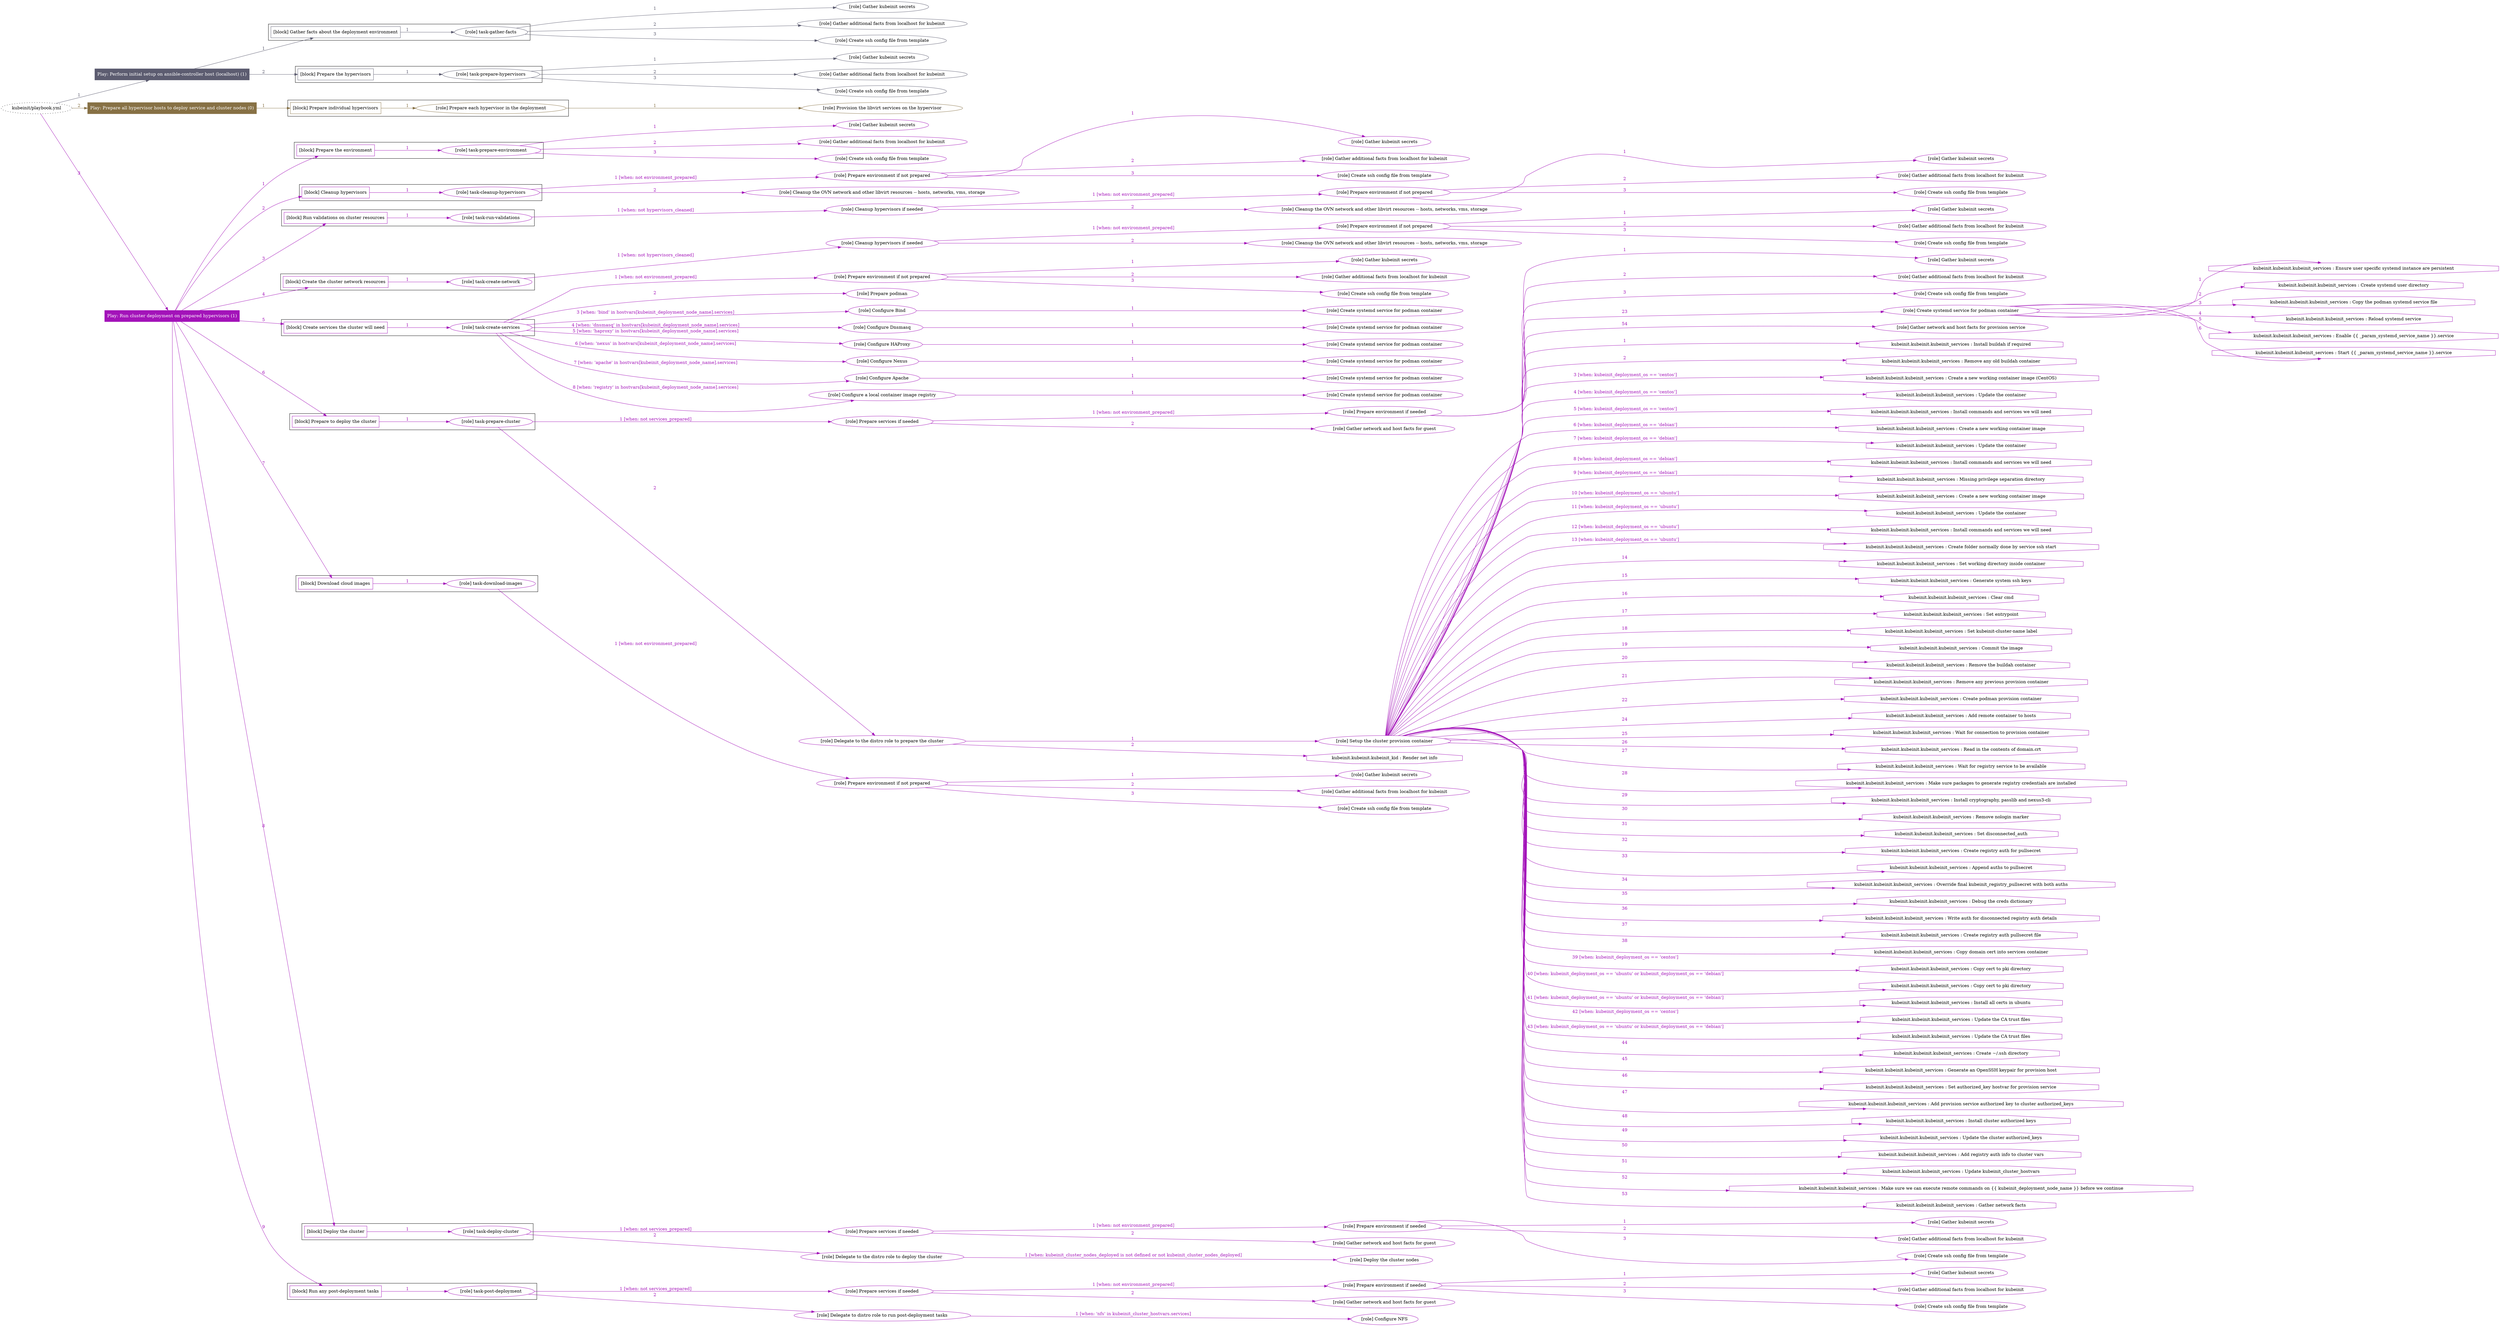 digraph {
	graph [concentrate=true ordering=in rankdir=LR ratio=fill]
	edge [esep=5 sep=10]
	"kubeinit/playbook.yml" [URL="/home/runner/work/kubeinit/kubeinit/kubeinit/playbook.yml" id=playbook_b20dbbd3 style=dotted]
	play_04969184 [label="Play: Perform initial setup on ansible-controller host (localhost) (1)" URL="/home/runner/work/kubeinit/kubeinit/kubeinit/playbook.yml" color="#5c5c70" fontcolor="#ffffff" id=play_04969184 shape=box style=filled tooltip=localhost]
	"kubeinit/playbook.yml" -> play_04969184 [label="1 " color="#5c5c70" fontcolor="#5c5c70" id=edge_17935fda labeltooltip="1 " tooltip="1 "]
	subgraph "Gather kubeinit secrets" {
		role_7f7915ee [label="[role] Gather kubeinit secrets" URL="/home/runner/.ansible/collections/ansible_collections/kubeinit/kubeinit/roles/kubeinit_prepare/tasks/gather_kubeinit_facts.yml" color="#5c5c70" id=role_7f7915ee tooltip="Gather kubeinit secrets"]
	}
	subgraph "Gather additional facts from localhost for kubeinit" {
		role_eeed6279 [label="[role] Gather additional facts from localhost for kubeinit" URL="/home/runner/.ansible/collections/ansible_collections/kubeinit/kubeinit/roles/kubeinit_prepare/tasks/gather_kubeinit_facts.yml" color="#5c5c70" id=role_eeed6279 tooltip="Gather additional facts from localhost for kubeinit"]
	}
	subgraph "Create ssh config file from template" {
		role_9191655c [label="[role] Create ssh config file from template" URL="/home/runner/.ansible/collections/ansible_collections/kubeinit/kubeinit/roles/kubeinit_prepare/tasks/gather_kubeinit_facts.yml" color="#5c5c70" id=role_9191655c tooltip="Create ssh config file from template"]
	}
	subgraph "task-gather-facts" {
		role_54427e42 [label="[role] task-gather-facts" URL="/home/runner/work/kubeinit/kubeinit/kubeinit/playbook.yml" color="#5c5c70" id=role_54427e42 tooltip="task-gather-facts"]
		role_54427e42 -> role_7f7915ee [label="1 " color="#5c5c70" fontcolor="#5c5c70" id=edge_e211417a labeltooltip="1 " tooltip="1 "]
		role_54427e42 -> role_eeed6279 [label="2 " color="#5c5c70" fontcolor="#5c5c70" id=edge_0fc01602 labeltooltip="2 " tooltip="2 "]
		role_54427e42 -> role_9191655c [label="3 " color="#5c5c70" fontcolor="#5c5c70" id=edge_7a16a63a labeltooltip="3 " tooltip="3 "]
	}
	subgraph "Gather kubeinit secrets" {
		role_5c34bc69 [label="[role] Gather kubeinit secrets" URL="/home/runner/.ansible/collections/ansible_collections/kubeinit/kubeinit/roles/kubeinit_prepare/tasks/gather_kubeinit_facts.yml" color="#5c5c70" id=role_5c34bc69 tooltip="Gather kubeinit secrets"]
	}
	subgraph "Gather additional facts from localhost for kubeinit" {
		role_0c6fd8ec [label="[role] Gather additional facts from localhost for kubeinit" URL="/home/runner/.ansible/collections/ansible_collections/kubeinit/kubeinit/roles/kubeinit_prepare/tasks/gather_kubeinit_facts.yml" color="#5c5c70" id=role_0c6fd8ec tooltip="Gather additional facts from localhost for kubeinit"]
	}
	subgraph "Create ssh config file from template" {
		role_eadc5994 [label="[role] Create ssh config file from template" URL="/home/runner/.ansible/collections/ansible_collections/kubeinit/kubeinit/roles/kubeinit_prepare/tasks/gather_kubeinit_facts.yml" color="#5c5c70" id=role_eadc5994 tooltip="Create ssh config file from template"]
	}
	subgraph "task-prepare-hypervisors" {
		role_53944d10 [label="[role] task-prepare-hypervisors" URL="/home/runner/work/kubeinit/kubeinit/kubeinit/playbook.yml" color="#5c5c70" id=role_53944d10 tooltip="task-prepare-hypervisors"]
		role_53944d10 -> role_5c34bc69 [label="1 " color="#5c5c70" fontcolor="#5c5c70" id=edge_c6ae9777 labeltooltip="1 " tooltip="1 "]
		role_53944d10 -> role_0c6fd8ec [label="2 " color="#5c5c70" fontcolor="#5c5c70" id=edge_4dd3e083 labeltooltip="2 " tooltip="2 "]
		role_53944d10 -> role_eadc5994 [label="3 " color="#5c5c70" fontcolor="#5c5c70" id=edge_182c0471 labeltooltip="3 " tooltip="3 "]
	}
	subgraph "Play: Perform initial setup on ansible-controller host (localhost) (1)" {
		play_04969184 -> block_743bca73 [label=1 color="#5c5c70" fontcolor="#5c5c70" id=edge_5d895da5 labeltooltip=1 tooltip=1]
		subgraph cluster_block_743bca73 {
			block_743bca73 [label="[block] Gather facts about the deployment environment" URL="/home/runner/work/kubeinit/kubeinit/kubeinit/playbook.yml" color="#5c5c70" id=block_743bca73 labeltooltip="Gather facts about the deployment environment" shape=box tooltip="Gather facts about the deployment environment"]
			block_743bca73 -> role_54427e42 [label="1 " color="#5c5c70" fontcolor="#5c5c70" id=edge_2ed7de90 labeltooltip="1 " tooltip="1 "]
		}
		play_04969184 -> block_8aeb0f0e [label=2 color="#5c5c70" fontcolor="#5c5c70" id=edge_fee94a8a labeltooltip=2 tooltip=2]
		subgraph cluster_block_8aeb0f0e {
			block_8aeb0f0e [label="[block] Prepare the hypervisors" URL="/home/runner/work/kubeinit/kubeinit/kubeinit/playbook.yml" color="#5c5c70" id=block_8aeb0f0e labeltooltip="Prepare the hypervisors" shape=box tooltip="Prepare the hypervisors"]
			block_8aeb0f0e -> role_53944d10 [label="1 " color="#5c5c70" fontcolor="#5c5c70" id=edge_b9d7e287 labeltooltip="1 " tooltip="1 "]
		}
	}
	play_4551a15c [label="Play: Prepare all hypervisor hosts to deploy service and cluster nodes (0)" URL="/home/runner/work/kubeinit/kubeinit/kubeinit/playbook.yml" color="#877145" fontcolor="#ffffff" id=play_4551a15c shape=box style=filled tooltip="Play: Prepare all hypervisor hosts to deploy service and cluster nodes (0)"]
	"kubeinit/playbook.yml" -> play_4551a15c [label="2 " color="#877145" fontcolor="#877145" id=edge_728bca52 labeltooltip="2 " tooltip="2 "]
	subgraph "Provision the libvirt services on the hypervisor" {
		role_d42eb8b4 [label="[role] Provision the libvirt services on the hypervisor" URL="/home/runner/.ansible/collections/ansible_collections/kubeinit/kubeinit/roles/kubeinit_prepare/tasks/prepare_hypervisor.yml" color="#877145" id=role_d42eb8b4 tooltip="Provision the libvirt services on the hypervisor"]
	}
	subgraph "Prepare each hypervisor in the deployment" {
		role_3f88e975 [label="[role] Prepare each hypervisor in the deployment" URL="/home/runner/work/kubeinit/kubeinit/kubeinit/playbook.yml" color="#877145" id=role_3f88e975 tooltip="Prepare each hypervisor in the deployment"]
		role_3f88e975 -> role_d42eb8b4 [label="1 " color="#877145" fontcolor="#877145" id=edge_3e903643 labeltooltip="1 " tooltip="1 "]
	}
	subgraph "Play: Prepare all hypervisor hosts to deploy service and cluster nodes (0)" {
		play_4551a15c -> block_0a888339 [label=1 color="#877145" fontcolor="#877145" id=edge_742fc879 labeltooltip=1 tooltip=1]
		subgraph cluster_block_0a888339 {
			block_0a888339 [label="[block] Prepare individual hypervisors" URL="/home/runner/work/kubeinit/kubeinit/kubeinit/playbook.yml" color="#877145" id=block_0a888339 labeltooltip="Prepare individual hypervisors" shape=box tooltip="Prepare individual hypervisors"]
			block_0a888339 -> role_3f88e975 [label="1 " color="#877145" fontcolor="#877145" id=edge_9c280c12 labeltooltip="1 " tooltip="1 "]
		}
	}
	play_1c0eac46 [label="Play: Run cluster deployment on prepared hypervisors (1)" URL="/home/runner/work/kubeinit/kubeinit/kubeinit/playbook.yml" color="#a313b9" fontcolor="#ffffff" id=play_1c0eac46 shape=box style=filled tooltip=localhost]
	"kubeinit/playbook.yml" -> play_1c0eac46 [label="3 " color="#a313b9" fontcolor="#a313b9" id=edge_1f3f603b labeltooltip="3 " tooltip="3 "]
	subgraph "Gather kubeinit secrets" {
		role_8f0bdbe4 [label="[role] Gather kubeinit secrets" URL="/home/runner/.ansible/collections/ansible_collections/kubeinit/kubeinit/roles/kubeinit_prepare/tasks/gather_kubeinit_facts.yml" color="#a313b9" id=role_8f0bdbe4 tooltip="Gather kubeinit secrets"]
	}
	subgraph "Gather additional facts from localhost for kubeinit" {
		role_397c173e [label="[role] Gather additional facts from localhost for kubeinit" URL="/home/runner/.ansible/collections/ansible_collections/kubeinit/kubeinit/roles/kubeinit_prepare/tasks/gather_kubeinit_facts.yml" color="#a313b9" id=role_397c173e tooltip="Gather additional facts from localhost for kubeinit"]
	}
	subgraph "Create ssh config file from template" {
		role_6df4f56a [label="[role] Create ssh config file from template" URL="/home/runner/.ansible/collections/ansible_collections/kubeinit/kubeinit/roles/kubeinit_prepare/tasks/gather_kubeinit_facts.yml" color="#a313b9" id=role_6df4f56a tooltip="Create ssh config file from template"]
	}
	subgraph "task-prepare-environment" {
		role_5a585e79 [label="[role] task-prepare-environment" URL="/home/runner/work/kubeinit/kubeinit/kubeinit/playbook.yml" color="#a313b9" id=role_5a585e79 tooltip="task-prepare-environment"]
		role_5a585e79 -> role_8f0bdbe4 [label="1 " color="#a313b9" fontcolor="#a313b9" id=edge_c37b594c labeltooltip="1 " tooltip="1 "]
		role_5a585e79 -> role_397c173e [label="2 " color="#a313b9" fontcolor="#a313b9" id=edge_36b6c993 labeltooltip="2 " tooltip="2 "]
		role_5a585e79 -> role_6df4f56a [label="3 " color="#a313b9" fontcolor="#a313b9" id=edge_18866d92 labeltooltip="3 " tooltip="3 "]
	}
	subgraph "Gather kubeinit secrets" {
		role_96a87fb2 [label="[role] Gather kubeinit secrets" URL="/home/runner/.ansible/collections/ansible_collections/kubeinit/kubeinit/roles/kubeinit_prepare/tasks/gather_kubeinit_facts.yml" color="#a313b9" id=role_96a87fb2 tooltip="Gather kubeinit secrets"]
	}
	subgraph "Gather additional facts from localhost for kubeinit" {
		role_b9a52d87 [label="[role] Gather additional facts from localhost for kubeinit" URL="/home/runner/.ansible/collections/ansible_collections/kubeinit/kubeinit/roles/kubeinit_prepare/tasks/gather_kubeinit_facts.yml" color="#a313b9" id=role_b9a52d87 tooltip="Gather additional facts from localhost for kubeinit"]
	}
	subgraph "Create ssh config file from template" {
		role_62b07d58 [label="[role] Create ssh config file from template" URL="/home/runner/.ansible/collections/ansible_collections/kubeinit/kubeinit/roles/kubeinit_prepare/tasks/gather_kubeinit_facts.yml" color="#a313b9" id=role_62b07d58 tooltip="Create ssh config file from template"]
	}
	subgraph "Prepare environment if not prepared" {
		role_ad41c729 [label="[role] Prepare environment if not prepared" URL="/home/runner/.ansible/collections/ansible_collections/kubeinit/kubeinit/roles/kubeinit_prepare/tasks/cleanup_hypervisors.yml" color="#a313b9" id=role_ad41c729 tooltip="Prepare environment if not prepared"]
		role_ad41c729 -> role_96a87fb2 [label="1 " color="#a313b9" fontcolor="#a313b9" id=edge_5c80a2f5 labeltooltip="1 " tooltip="1 "]
		role_ad41c729 -> role_b9a52d87 [label="2 " color="#a313b9" fontcolor="#a313b9" id=edge_7c0d2671 labeltooltip="2 " tooltip="2 "]
		role_ad41c729 -> role_62b07d58 [label="3 " color="#a313b9" fontcolor="#a313b9" id=edge_219769ca labeltooltip="3 " tooltip="3 "]
	}
	subgraph "Cleanup the OVN network and other libvirt resources -- hosts, networks, vms, storage" {
		role_706e8d1b [label="[role] Cleanup the OVN network and other libvirt resources -- hosts, networks, vms, storage" URL="/home/runner/.ansible/collections/ansible_collections/kubeinit/kubeinit/roles/kubeinit_prepare/tasks/cleanup_hypervisors.yml" color="#a313b9" id=role_706e8d1b tooltip="Cleanup the OVN network and other libvirt resources -- hosts, networks, vms, storage"]
	}
	subgraph "task-cleanup-hypervisors" {
		role_07719188 [label="[role] task-cleanup-hypervisors" URL="/home/runner/work/kubeinit/kubeinit/kubeinit/playbook.yml" color="#a313b9" id=role_07719188 tooltip="task-cleanup-hypervisors"]
		role_07719188 -> role_ad41c729 [label="1 [when: not environment_prepared]" color="#a313b9" fontcolor="#a313b9" id=edge_c0f76356 labeltooltip="1 [when: not environment_prepared]" tooltip="1 [when: not environment_prepared]"]
		role_07719188 -> role_706e8d1b [label="2 " color="#a313b9" fontcolor="#a313b9" id=edge_2a9ebc83 labeltooltip="2 " tooltip="2 "]
	}
	subgraph "Gather kubeinit secrets" {
		role_2452cfb1 [label="[role] Gather kubeinit secrets" URL="/home/runner/.ansible/collections/ansible_collections/kubeinit/kubeinit/roles/kubeinit_prepare/tasks/gather_kubeinit_facts.yml" color="#a313b9" id=role_2452cfb1 tooltip="Gather kubeinit secrets"]
	}
	subgraph "Gather additional facts from localhost for kubeinit" {
		role_b9843434 [label="[role] Gather additional facts from localhost for kubeinit" URL="/home/runner/.ansible/collections/ansible_collections/kubeinit/kubeinit/roles/kubeinit_prepare/tasks/gather_kubeinit_facts.yml" color="#a313b9" id=role_b9843434 tooltip="Gather additional facts from localhost for kubeinit"]
	}
	subgraph "Create ssh config file from template" {
		role_986fa3d6 [label="[role] Create ssh config file from template" URL="/home/runner/.ansible/collections/ansible_collections/kubeinit/kubeinit/roles/kubeinit_prepare/tasks/gather_kubeinit_facts.yml" color="#a313b9" id=role_986fa3d6 tooltip="Create ssh config file from template"]
	}
	subgraph "Prepare environment if not prepared" {
		role_88b557d8 [label="[role] Prepare environment if not prepared" URL="/home/runner/.ansible/collections/ansible_collections/kubeinit/kubeinit/roles/kubeinit_prepare/tasks/cleanup_hypervisors.yml" color="#a313b9" id=role_88b557d8 tooltip="Prepare environment if not prepared"]
		role_88b557d8 -> role_2452cfb1 [label="1 " color="#a313b9" fontcolor="#a313b9" id=edge_cc8bbc5c labeltooltip="1 " tooltip="1 "]
		role_88b557d8 -> role_b9843434 [label="2 " color="#a313b9" fontcolor="#a313b9" id=edge_1c47206b labeltooltip="2 " tooltip="2 "]
		role_88b557d8 -> role_986fa3d6 [label="3 " color="#a313b9" fontcolor="#a313b9" id=edge_dc7bd3e0 labeltooltip="3 " tooltip="3 "]
	}
	subgraph "Cleanup the OVN network and other libvirt resources -- hosts, networks, vms, storage" {
		role_941b3068 [label="[role] Cleanup the OVN network and other libvirt resources -- hosts, networks, vms, storage" URL="/home/runner/.ansible/collections/ansible_collections/kubeinit/kubeinit/roles/kubeinit_prepare/tasks/cleanup_hypervisors.yml" color="#a313b9" id=role_941b3068 tooltip="Cleanup the OVN network and other libvirt resources -- hosts, networks, vms, storage"]
	}
	subgraph "Cleanup hypervisors if needed" {
		role_055226c0 [label="[role] Cleanup hypervisors if needed" URL="/home/runner/.ansible/collections/ansible_collections/kubeinit/kubeinit/roles/kubeinit_validations/tasks/main.yml" color="#a313b9" id=role_055226c0 tooltip="Cleanup hypervisors if needed"]
		role_055226c0 -> role_88b557d8 [label="1 [when: not environment_prepared]" color="#a313b9" fontcolor="#a313b9" id=edge_5c24e631 labeltooltip="1 [when: not environment_prepared]" tooltip="1 [when: not environment_prepared]"]
		role_055226c0 -> role_941b3068 [label="2 " color="#a313b9" fontcolor="#a313b9" id=edge_1bd56f91 labeltooltip="2 " tooltip="2 "]
	}
	subgraph "task-run-validations" {
		role_e63120ce [label="[role] task-run-validations" URL="/home/runner/work/kubeinit/kubeinit/kubeinit/playbook.yml" color="#a313b9" id=role_e63120ce tooltip="task-run-validations"]
		role_e63120ce -> role_055226c0 [label="1 [when: not hypervisors_cleaned]" color="#a313b9" fontcolor="#a313b9" id=edge_14cebc17 labeltooltip="1 [when: not hypervisors_cleaned]" tooltip="1 [when: not hypervisors_cleaned]"]
	}
	subgraph "Gather kubeinit secrets" {
		role_df037ada [label="[role] Gather kubeinit secrets" URL="/home/runner/.ansible/collections/ansible_collections/kubeinit/kubeinit/roles/kubeinit_prepare/tasks/gather_kubeinit_facts.yml" color="#a313b9" id=role_df037ada tooltip="Gather kubeinit secrets"]
	}
	subgraph "Gather additional facts from localhost for kubeinit" {
		role_ff95cd08 [label="[role] Gather additional facts from localhost for kubeinit" URL="/home/runner/.ansible/collections/ansible_collections/kubeinit/kubeinit/roles/kubeinit_prepare/tasks/gather_kubeinit_facts.yml" color="#a313b9" id=role_ff95cd08 tooltip="Gather additional facts from localhost for kubeinit"]
	}
	subgraph "Create ssh config file from template" {
		role_45785373 [label="[role] Create ssh config file from template" URL="/home/runner/.ansible/collections/ansible_collections/kubeinit/kubeinit/roles/kubeinit_prepare/tasks/gather_kubeinit_facts.yml" color="#a313b9" id=role_45785373 tooltip="Create ssh config file from template"]
	}
	subgraph "Prepare environment if not prepared" {
		role_bc4f5e3b [label="[role] Prepare environment if not prepared" URL="/home/runner/.ansible/collections/ansible_collections/kubeinit/kubeinit/roles/kubeinit_prepare/tasks/cleanup_hypervisors.yml" color="#a313b9" id=role_bc4f5e3b tooltip="Prepare environment if not prepared"]
		role_bc4f5e3b -> role_df037ada [label="1 " color="#a313b9" fontcolor="#a313b9" id=edge_d2c877fd labeltooltip="1 " tooltip="1 "]
		role_bc4f5e3b -> role_ff95cd08 [label="2 " color="#a313b9" fontcolor="#a313b9" id=edge_a884a291 labeltooltip="2 " tooltip="2 "]
		role_bc4f5e3b -> role_45785373 [label="3 " color="#a313b9" fontcolor="#a313b9" id=edge_16b1ef44 labeltooltip="3 " tooltip="3 "]
	}
	subgraph "Cleanup the OVN network and other libvirt resources -- hosts, networks, vms, storage" {
		role_f2405050 [label="[role] Cleanup the OVN network and other libvirt resources -- hosts, networks, vms, storage" URL="/home/runner/.ansible/collections/ansible_collections/kubeinit/kubeinit/roles/kubeinit_prepare/tasks/cleanup_hypervisors.yml" color="#a313b9" id=role_f2405050 tooltip="Cleanup the OVN network and other libvirt resources -- hosts, networks, vms, storage"]
	}
	subgraph "Cleanup hypervisors if needed" {
		role_5a774647 [label="[role] Cleanup hypervisors if needed" URL="/home/runner/.ansible/collections/ansible_collections/kubeinit/kubeinit/roles/kubeinit_libvirt/tasks/create_network.yml" color="#a313b9" id=role_5a774647 tooltip="Cleanup hypervisors if needed"]
		role_5a774647 -> role_bc4f5e3b [label="1 [when: not environment_prepared]" color="#a313b9" fontcolor="#a313b9" id=edge_d2fbdb69 labeltooltip="1 [when: not environment_prepared]" tooltip="1 [when: not environment_prepared]"]
		role_5a774647 -> role_f2405050 [label="2 " color="#a313b9" fontcolor="#a313b9" id=edge_8524721e labeltooltip="2 " tooltip="2 "]
	}
	subgraph "task-create-network" {
		role_5ff21f4e [label="[role] task-create-network" URL="/home/runner/work/kubeinit/kubeinit/kubeinit/playbook.yml" color="#a313b9" id=role_5ff21f4e tooltip="task-create-network"]
		role_5ff21f4e -> role_5a774647 [label="1 [when: not hypervisors_cleaned]" color="#a313b9" fontcolor="#a313b9" id=edge_3c5530ed labeltooltip="1 [when: not hypervisors_cleaned]" tooltip="1 [when: not hypervisors_cleaned]"]
	}
	subgraph "Gather kubeinit secrets" {
		role_0531f61a [label="[role] Gather kubeinit secrets" URL="/home/runner/.ansible/collections/ansible_collections/kubeinit/kubeinit/roles/kubeinit_prepare/tasks/gather_kubeinit_facts.yml" color="#a313b9" id=role_0531f61a tooltip="Gather kubeinit secrets"]
	}
	subgraph "Gather additional facts from localhost for kubeinit" {
		role_693a22df [label="[role] Gather additional facts from localhost for kubeinit" URL="/home/runner/.ansible/collections/ansible_collections/kubeinit/kubeinit/roles/kubeinit_prepare/tasks/gather_kubeinit_facts.yml" color="#a313b9" id=role_693a22df tooltip="Gather additional facts from localhost for kubeinit"]
	}
	subgraph "Create ssh config file from template" {
		role_2354137c [label="[role] Create ssh config file from template" URL="/home/runner/.ansible/collections/ansible_collections/kubeinit/kubeinit/roles/kubeinit_prepare/tasks/gather_kubeinit_facts.yml" color="#a313b9" id=role_2354137c tooltip="Create ssh config file from template"]
	}
	subgraph "Prepare environment if not prepared" {
		role_d5d53731 [label="[role] Prepare environment if not prepared" URL="/home/runner/.ansible/collections/ansible_collections/kubeinit/kubeinit/roles/kubeinit_services/tasks/main.yml" color="#a313b9" id=role_d5d53731 tooltip="Prepare environment if not prepared"]
		role_d5d53731 -> role_0531f61a [label="1 " color="#a313b9" fontcolor="#a313b9" id=edge_c527bc47 labeltooltip="1 " tooltip="1 "]
		role_d5d53731 -> role_693a22df [label="2 " color="#a313b9" fontcolor="#a313b9" id=edge_71d29162 labeltooltip="2 " tooltip="2 "]
		role_d5d53731 -> role_2354137c [label="3 " color="#a313b9" fontcolor="#a313b9" id=edge_7669a94a labeltooltip="3 " tooltip="3 "]
	}
	subgraph "Prepare podman" {
		role_e0cf889d [label="[role] Prepare podman" URL="/home/runner/.ansible/collections/ansible_collections/kubeinit/kubeinit/roles/kubeinit_services/tasks/00_create_service_pod.yml" color="#a313b9" id=role_e0cf889d tooltip="Prepare podman"]
	}
	subgraph "Create systemd service for podman container" {
		role_1765cd93 [label="[role] Create systemd service for podman container" URL="/home/runner/.ansible/collections/ansible_collections/kubeinit/kubeinit/roles/kubeinit_bind/tasks/main.yml" color="#a313b9" id=role_1765cd93 tooltip="Create systemd service for podman container"]
	}
	subgraph "Configure Bind" {
		role_3a8edcc0 [label="[role] Configure Bind" URL="/home/runner/.ansible/collections/ansible_collections/kubeinit/kubeinit/roles/kubeinit_services/tasks/start_services_containers.yml" color="#a313b9" id=role_3a8edcc0 tooltip="Configure Bind"]
		role_3a8edcc0 -> role_1765cd93 [label="1 " color="#a313b9" fontcolor="#a313b9" id=edge_76dcda48 labeltooltip="1 " tooltip="1 "]
	}
	subgraph "Create systemd service for podman container" {
		role_b13dd115 [label="[role] Create systemd service for podman container" URL="/home/runner/.ansible/collections/ansible_collections/kubeinit/kubeinit/roles/kubeinit_dnsmasq/tasks/main.yml" color="#a313b9" id=role_b13dd115 tooltip="Create systemd service for podman container"]
	}
	subgraph "Configure Dnsmasq" {
		role_bfc20f3c [label="[role] Configure Dnsmasq" URL="/home/runner/.ansible/collections/ansible_collections/kubeinit/kubeinit/roles/kubeinit_services/tasks/start_services_containers.yml" color="#a313b9" id=role_bfc20f3c tooltip="Configure Dnsmasq"]
		role_bfc20f3c -> role_b13dd115 [label="1 " color="#a313b9" fontcolor="#a313b9" id=edge_625acea9 labeltooltip="1 " tooltip="1 "]
	}
	subgraph "Create systemd service for podman container" {
		role_cd22f316 [label="[role] Create systemd service for podman container" URL="/home/runner/.ansible/collections/ansible_collections/kubeinit/kubeinit/roles/kubeinit_haproxy/tasks/main.yml" color="#a313b9" id=role_cd22f316 tooltip="Create systemd service for podman container"]
	}
	subgraph "Configure HAProxy" {
		role_e2ceac42 [label="[role] Configure HAProxy" URL="/home/runner/.ansible/collections/ansible_collections/kubeinit/kubeinit/roles/kubeinit_services/tasks/start_services_containers.yml" color="#a313b9" id=role_e2ceac42 tooltip="Configure HAProxy"]
		role_e2ceac42 -> role_cd22f316 [label="1 " color="#a313b9" fontcolor="#a313b9" id=edge_e5edd65a labeltooltip="1 " tooltip="1 "]
	}
	subgraph "Create systemd service for podman container" {
		role_8cd5c8b8 [label="[role] Create systemd service for podman container" URL="/home/runner/.ansible/collections/ansible_collections/kubeinit/kubeinit/roles/kubeinit_nexus/tasks/main.yml" color="#a313b9" id=role_8cd5c8b8 tooltip="Create systemd service for podman container"]
	}
	subgraph "Configure Nexus" {
		role_9dcdd5f7 [label="[role] Configure Nexus" URL="/home/runner/.ansible/collections/ansible_collections/kubeinit/kubeinit/roles/kubeinit_services/tasks/start_services_containers.yml" color="#a313b9" id=role_9dcdd5f7 tooltip="Configure Nexus"]
		role_9dcdd5f7 -> role_8cd5c8b8 [label="1 " color="#a313b9" fontcolor="#a313b9" id=edge_147ede1f labeltooltip="1 " tooltip="1 "]
	}
	subgraph "Create systemd service for podman container" {
		role_ccd1bc7a [label="[role] Create systemd service for podman container" URL="/home/runner/.ansible/collections/ansible_collections/kubeinit/kubeinit/roles/kubeinit_apache/tasks/main.yml" color="#a313b9" id=role_ccd1bc7a tooltip="Create systemd service for podman container"]
	}
	subgraph "Configure Apache" {
		role_fc71945c [label="[role] Configure Apache" URL="/home/runner/.ansible/collections/ansible_collections/kubeinit/kubeinit/roles/kubeinit_services/tasks/start_services_containers.yml" color="#a313b9" id=role_fc71945c tooltip="Configure Apache"]
		role_fc71945c -> role_ccd1bc7a [label="1 " color="#a313b9" fontcolor="#a313b9" id=edge_e62222b4 labeltooltip="1 " tooltip="1 "]
	}
	subgraph "Create systemd service for podman container" {
		role_49c5df67 [label="[role] Create systemd service for podman container" URL="/home/runner/.ansible/collections/ansible_collections/kubeinit/kubeinit/roles/kubeinit_registry/tasks/main.yml" color="#a313b9" id=role_49c5df67 tooltip="Create systemd service for podman container"]
	}
	subgraph "Configure a local container image registry" {
		role_79fc35d9 [label="[role] Configure a local container image registry" URL="/home/runner/.ansible/collections/ansible_collections/kubeinit/kubeinit/roles/kubeinit_services/tasks/start_services_containers.yml" color="#a313b9" id=role_79fc35d9 tooltip="Configure a local container image registry"]
		role_79fc35d9 -> role_49c5df67 [label="1 " color="#a313b9" fontcolor="#a313b9" id=edge_e257150f labeltooltip="1 " tooltip="1 "]
	}
	subgraph "task-create-services" {
		role_bf674188 [label="[role] task-create-services" URL="/home/runner/work/kubeinit/kubeinit/kubeinit/playbook.yml" color="#a313b9" id=role_bf674188 tooltip="task-create-services"]
		role_bf674188 -> role_d5d53731 [label="1 [when: not environment_prepared]" color="#a313b9" fontcolor="#a313b9" id=edge_1ce9f960 labeltooltip="1 [when: not environment_prepared]" tooltip="1 [when: not environment_prepared]"]
		role_bf674188 -> role_e0cf889d [label="2 " color="#a313b9" fontcolor="#a313b9" id=edge_d2498281 labeltooltip="2 " tooltip="2 "]
		role_bf674188 -> role_3a8edcc0 [label="3 [when: 'bind' in hostvars[kubeinit_deployment_node_name].services]" color="#a313b9" fontcolor="#a313b9" id=edge_9f347113 labeltooltip="3 [when: 'bind' in hostvars[kubeinit_deployment_node_name].services]" tooltip="3 [when: 'bind' in hostvars[kubeinit_deployment_node_name].services]"]
		role_bf674188 -> role_bfc20f3c [label="4 [when: 'dnsmasq' in hostvars[kubeinit_deployment_node_name].services]" color="#a313b9" fontcolor="#a313b9" id=edge_5cff3aef labeltooltip="4 [when: 'dnsmasq' in hostvars[kubeinit_deployment_node_name].services]" tooltip="4 [when: 'dnsmasq' in hostvars[kubeinit_deployment_node_name].services]"]
		role_bf674188 -> role_e2ceac42 [label="5 [when: 'haproxy' in hostvars[kubeinit_deployment_node_name].services]" color="#a313b9" fontcolor="#a313b9" id=edge_f2a523a6 labeltooltip="5 [when: 'haproxy' in hostvars[kubeinit_deployment_node_name].services]" tooltip="5 [when: 'haproxy' in hostvars[kubeinit_deployment_node_name].services]"]
		role_bf674188 -> role_9dcdd5f7 [label="6 [when: 'nexus' in hostvars[kubeinit_deployment_node_name].services]" color="#a313b9" fontcolor="#a313b9" id=edge_845d3f3d labeltooltip="6 [when: 'nexus' in hostvars[kubeinit_deployment_node_name].services]" tooltip="6 [when: 'nexus' in hostvars[kubeinit_deployment_node_name].services]"]
		role_bf674188 -> role_fc71945c [label="7 [when: 'apache' in hostvars[kubeinit_deployment_node_name].services]" color="#a313b9" fontcolor="#a313b9" id=edge_d93e4d62 labeltooltip="7 [when: 'apache' in hostvars[kubeinit_deployment_node_name].services]" tooltip="7 [when: 'apache' in hostvars[kubeinit_deployment_node_name].services]"]
		role_bf674188 -> role_79fc35d9 [label="8 [when: 'registry' in hostvars[kubeinit_deployment_node_name].services]" color="#a313b9" fontcolor="#a313b9" id=edge_9a2e4087 labeltooltip="8 [when: 'registry' in hostvars[kubeinit_deployment_node_name].services]" tooltip="8 [when: 'registry' in hostvars[kubeinit_deployment_node_name].services]"]
	}
	subgraph "Gather kubeinit secrets" {
		role_efb8cdda [label="[role] Gather kubeinit secrets" URL="/home/runner/.ansible/collections/ansible_collections/kubeinit/kubeinit/roles/kubeinit_prepare/tasks/gather_kubeinit_facts.yml" color="#a313b9" id=role_efb8cdda tooltip="Gather kubeinit secrets"]
	}
	subgraph "Gather additional facts from localhost for kubeinit" {
		role_f45f6ea0 [label="[role] Gather additional facts from localhost for kubeinit" URL="/home/runner/.ansible/collections/ansible_collections/kubeinit/kubeinit/roles/kubeinit_prepare/tasks/gather_kubeinit_facts.yml" color="#a313b9" id=role_f45f6ea0 tooltip="Gather additional facts from localhost for kubeinit"]
	}
	subgraph "Create ssh config file from template" {
		role_518827ed [label="[role] Create ssh config file from template" URL="/home/runner/.ansible/collections/ansible_collections/kubeinit/kubeinit/roles/kubeinit_prepare/tasks/gather_kubeinit_facts.yml" color="#a313b9" id=role_518827ed tooltip="Create ssh config file from template"]
	}
	subgraph "Prepare environment if needed" {
		role_0889c447 [label="[role] Prepare environment if needed" URL="/home/runner/.ansible/collections/ansible_collections/kubeinit/kubeinit/roles/kubeinit_services/tasks/prepare_services.yml" color="#a313b9" id=role_0889c447 tooltip="Prepare environment if needed"]
		role_0889c447 -> role_efb8cdda [label="1 " color="#a313b9" fontcolor="#a313b9" id=edge_7202e0de labeltooltip="1 " tooltip="1 "]
		role_0889c447 -> role_f45f6ea0 [label="2 " color="#a313b9" fontcolor="#a313b9" id=edge_55123c1f labeltooltip="2 " tooltip="2 "]
		role_0889c447 -> role_518827ed [label="3 " color="#a313b9" fontcolor="#a313b9" id=edge_26255edc labeltooltip="3 " tooltip="3 "]
	}
	subgraph "Gather network and host facts for guest" {
		role_129839db [label="[role] Gather network and host facts for guest" URL="/home/runner/.ansible/collections/ansible_collections/kubeinit/kubeinit/roles/kubeinit_services/tasks/prepare_services.yml" color="#a313b9" id=role_129839db tooltip="Gather network and host facts for guest"]
	}
	subgraph "Prepare services if needed" {
		role_9fa92679 [label="[role] Prepare services if needed" URL="/home/runner/.ansible/collections/ansible_collections/kubeinit/kubeinit/roles/kubeinit_prepare/tasks/prepare_cluster.yml" color="#a313b9" id=role_9fa92679 tooltip="Prepare services if needed"]
		role_9fa92679 -> role_0889c447 [label="1 [when: not environment_prepared]" color="#a313b9" fontcolor="#a313b9" id=edge_c8c6c95d labeltooltip="1 [when: not environment_prepared]" tooltip="1 [when: not environment_prepared]"]
		role_9fa92679 -> role_129839db [label="2 " color="#a313b9" fontcolor="#a313b9" id=edge_07658f68 labeltooltip="2 " tooltip="2 "]
	}
	subgraph "Create systemd service for podman container" {
		role_1d8fd450 [label="[role] Create systemd service for podman container" URL="/home/runner/.ansible/collections/ansible_collections/kubeinit/kubeinit/roles/kubeinit_services/tasks/create_provision_container.yml" color="#a313b9" id=role_1d8fd450 tooltip="Create systemd service for podman container"]
		task_a21851af [label="kubeinit.kubeinit.kubeinit_services : Ensure user specific systemd instance are persistent" URL="/home/runner/.ansible/collections/ansible_collections/kubeinit/kubeinit/roles/kubeinit_services/tasks/create_managed_service.yml" color="#a313b9" id=task_a21851af shape=octagon tooltip="kubeinit.kubeinit.kubeinit_services : Ensure user specific systemd instance are persistent"]
		role_1d8fd450 -> task_a21851af [label="1 " color="#a313b9" fontcolor="#a313b9" id=edge_754eec56 labeltooltip="1 " tooltip="1 "]
		task_ae94eaba [label="kubeinit.kubeinit.kubeinit_services : Create systemd user directory" URL="/home/runner/.ansible/collections/ansible_collections/kubeinit/kubeinit/roles/kubeinit_services/tasks/create_managed_service.yml" color="#a313b9" id=task_ae94eaba shape=octagon tooltip="kubeinit.kubeinit.kubeinit_services : Create systemd user directory"]
		role_1d8fd450 -> task_ae94eaba [label="2 " color="#a313b9" fontcolor="#a313b9" id=edge_3cd7b9a9 labeltooltip="2 " tooltip="2 "]
		task_71bf4d1b [label="kubeinit.kubeinit.kubeinit_services : Copy the podman systemd service file" URL="/home/runner/.ansible/collections/ansible_collections/kubeinit/kubeinit/roles/kubeinit_services/tasks/create_managed_service.yml" color="#a313b9" id=task_71bf4d1b shape=octagon tooltip="kubeinit.kubeinit.kubeinit_services : Copy the podman systemd service file"]
		role_1d8fd450 -> task_71bf4d1b [label="3 " color="#a313b9" fontcolor="#a313b9" id=edge_c76a4954 labeltooltip="3 " tooltip="3 "]
		task_2cffa57d [label="kubeinit.kubeinit.kubeinit_services : Reload systemd service" URL="/home/runner/.ansible/collections/ansible_collections/kubeinit/kubeinit/roles/kubeinit_services/tasks/create_managed_service.yml" color="#a313b9" id=task_2cffa57d shape=octagon tooltip="kubeinit.kubeinit.kubeinit_services : Reload systemd service"]
		role_1d8fd450 -> task_2cffa57d [label="4 " color="#a313b9" fontcolor="#a313b9" id=edge_dfa4dfe4 labeltooltip="4 " tooltip="4 "]
		task_0205d282 [label="kubeinit.kubeinit.kubeinit_services : Enable {{ _param_systemd_service_name }}.service" URL="/home/runner/.ansible/collections/ansible_collections/kubeinit/kubeinit/roles/kubeinit_services/tasks/create_managed_service.yml" color="#a313b9" id=task_0205d282 shape=octagon tooltip="kubeinit.kubeinit.kubeinit_services : Enable {{ _param_systemd_service_name }}.service"]
		role_1d8fd450 -> task_0205d282 [label="5 " color="#a313b9" fontcolor="#a313b9" id=edge_952e3dfc labeltooltip="5 " tooltip="5 "]
		task_7a98f066 [label="kubeinit.kubeinit.kubeinit_services : Start {{ _param_systemd_service_name }}.service" URL="/home/runner/.ansible/collections/ansible_collections/kubeinit/kubeinit/roles/kubeinit_services/tasks/create_managed_service.yml" color="#a313b9" id=task_7a98f066 shape=octagon tooltip="kubeinit.kubeinit.kubeinit_services : Start {{ _param_systemd_service_name }}.service"]
		role_1d8fd450 -> task_7a98f066 [label="6 " color="#a313b9" fontcolor="#a313b9" id=edge_756ef2df labeltooltip="6 " tooltip="6 "]
	}
	subgraph "Gather network and host facts for provision service" {
		role_4494885b [label="[role] Gather network and host facts for provision service" URL="/home/runner/.ansible/collections/ansible_collections/kubeinit/kubeinit/roles/kubeinit_services/tasks/create_provision_container.yml" color="#a313b9" id=role_4494885b tooltip="Gather network and host facts for provision service"]
	}
	subgraph "Setup the cluster provision container" {
		role_3c59b1e3 [label="[role] Setup the cluster provision container" URL="/home/runner/.ansible/collections/ansible_collections/kubeinit/kubeinit/roles/kubeinit_kid/tasks/prepare_cluster.yml" color="#a313b9" id=role_3c59b1e3 tooltip="Setup the cluster provision container"]
		task_6513e6e4 [label="kubeinit.kubeinit.kubeinit_services : Install buildah if required" URL="/home/runner/.ansible/collections/ansible_collections/kubeinit/kubeinit/roles/kubeinit_services/tasks/create_provision_container.yml" color="#a313b9" id=task_6513e6e4 shape=octagon tooltip="kubeinit.kubeinit.kubeinit_services : Install buildah if required"]
		role_3c59b1e3 -> task_6513e6e4 [label="1 " color="#a313b9" fontcolor="#a313b9" id=edge_ac78d7f7 labeltooltip="1 " tooltip="1 "]
		task_9fd4726f [label="kubeinit.kubeinit.kubeinit_services : Remove any old buildah container" URL="/home/runner/.ansible/collections/ansible_collections/kubeinit/kubeinit/roles/kubeinit_services/tasks/create_provision_container.yml" color="#a313b9" id=task_9fd4726f shape=octagon tooltip="kubeinit.kubeinit.kubeinit_services : Remove any old buildah container"]
		role_3c59b1e3 -> task_9fd4726f [label="2 " color="#a313b9" fontcolor="#a313b9" id=edge_b58cd701 labeltooltip="2 " tooltip="2 "]
		task_2fecc285 [label="kubeinit.kubeinit.kubeinit_services : Create a new working container image (CentOS)" URL="/home/runner/.ansible/collections/ansible_collections/kubeinit/kubeinit/roles/kubeinit_services/tasks/create_provision_container.yml" color="#a313b9" id=task_2fecc285 shape=octagon tooltip="kubeinit.kubeinit.kubeinit_services : Create a new working container image (CentOS)"]
		role_3c59b1e3 -> task_2fecc285 [label="3 [when: kubeinit_deployment_os == 'centos']" color="#a313b9" fontcolor="#a313b9" id=edge_47d91497 labeltooltip="3 [when: kubeinit_deployment_os == 'centos']" tooltip="3 [when: kubeinit_deployment_os == 'centos']"]
		task_0d70ef30 [label="kubeinit.kubeinit.kubeinit_services : Update the container" URL="/home/runner/.ansible/collections/ansible_collections/kubeinit/kubeinit/roles/kubeinit_services/tasks/create_provision_container.yml" color="#a313b9" id=task_0d70ef30 shape=octagon tooltip="kubeinit.kubeinit.kubeinit_services : Update the container"]
		role_3c59b1e3 -> task_0d70ef30 [label="4 [when: kubeinit_deployment_os == 'centos']" color="#a313b9" fontcolor="#a313b9" id=edge_cc7adb49 labeltooltip="4 [when: kubeinit_deployment_os == 'centos']" tooltip="4 [when: kubeinit_deployment_os == 'centos']"]
		task_dc13c1e1 [label="kubeinit.kubeinit.kubeinit_services : Install commands and services we will need" URL="/home/runner/.ansible/collections/ansible_collections/kubeinit/kubeinit/roles/kubeinit_services/tasks/create_provision_container.yml" color="#a313b9" id=task_dc13c1e1 shape=octagon tooltip="kubeinit.kubeinit.kubeinit_services : Install commands and services we will need"]
		role_3c59b1e3 -> task_dc13c1e1 [label="5 [when: kubeinit_deployment_os == 'centos']" color="#a313b9" fontcolor="#a313b9" id=edge_df3bf3cc labeltooltip="5 [when: kubeinit_deployment_os == 'centos']" tooltip="5 [when: kubeinit_deployment_os == 'centos']"]
		task_6fa5efcf [label="kubeinit.kubeinit.kubeinit_services : Create a new working container image" URL="/home/runner/.ansible/collections/ansible_collections/kubeinit/kubeinit/roles/kubeinit_services/tasks/create_provision_container.yml" color="#a313b9" id=task_6fa5efcf shape=octagon tooltip="kubeinit.kubeinit.kubeinit_services : Create a new working container image"]
		role_3c59b1e3 -> task_6fa5efcf [label="6 [when: kubeinit_deployment_os == 'debian']" color="#a313b9" fontcolor="#a313b9" id=edge_1920b000 labeltooltip="6 [when: kubeinit_deployment_os == 'debian']" tooltip="6 [when: kubeinit_deployment_os == 'debian']"]
		task_c29ff250 [label="kubeinit.kubeinit.kubeinit_services : Update the container" URL="/home/runner/.ansible/collections/ansible_collections/kubeinit/kubeinit/roles/kubeinit_services/tasks/create_provision_container.yml" color="#a313b9" id=task_c29ff250 shape=octagon tooltip="kubeinit.kubeinit.kubeinit_services : Update the container"]
		role_3c59b1e3 -> task_c29ff250 [label="7 [when: kubeinit_deployment_os == 'debian']" color="#a313b9" fontcolor="#a313b9" id=edge_c1cb5077 labeltooltip="7 [when: kubeinit_deployment_os == 'debian']" tooltip="7 [when: kubeinit_deployment_os == 'debian']"]
		task_162553b7 [label="kubeinit.kubeinit.kubeinit_services : Install commands and services we will need" URL="/home/runner/.ansible/collections/ansible_collections/kubeinit/kubeinit/roles/kubeinit_services/tasks/create_provision_container.yml" color="#a313b9" id=task_162553b7 shape=octagon tooltip="kubeinit.kubeinit.kubeinit_services : Install commands and services we will need"]
		role_3c59b1e3 -> task_162553b7 [label="8 [when: kubeinit_deployment_os == 'debian']" color="#a313b9" fontcolor="#a313b9" id=edge_2d827b55 labeltooltip="8 [when: kubeinit_deployment_os == 'debian']" tooltip="8 [when: kubeinit_deployment_os == 'debian']"]
		task_87d7c542 [label="kubeinit.kubeinit.kubeinit_services : Missing privilege separation directory" URL="/home/runner/.ansible/collections/ansible_collections/kubeinit/kubeinit/roles/kubeinit_services/tasks/create_provision_container.yml" color="#a313b9" id=task_87d7c542 shape=octagon tooltip="kubeinit.kubeinit.kubeinit_services : Missing privilege separation directory"]
		role_3c59b1e3 -> task_87d7c542 [label="9 [when: kubeinit_deployment_os == 'debian']" color="#a313b9" fontcolor="#a313b9" id=edge_f7f8d37d labeltooltip="9 [when: kubeinit_deployment_os == 'debian']" tooltip="9 [when: kubeinit_deployment_os == 'debian']"]
		task_d788e2bb [label="kubeinit.kubeinit.kubeinit_services : Create a new working container image" URL="/home/runner/.ansible/collections/ansible_collections/kubeinit/kubeinit/roles/kubeinit_services/tasks/create_provision_container.yml" color="#a313b9" id=task_d788e2bb shape=octagon tooltip="kubeinit.kubeinit.kubeinit_services : Create a new working container image"]
		role_3c59b1e3 -> task_d788e2bb [label="10 [when: kubeinit_deployment_os == 'ubuntu']" color="#a313b9" fontcolor="#a313b9" id=edge_9c17c894 labeltooltip="10 [when: kubeinit_deployment_os == 'ubuntu']" tooltip="10 [when: kubeinit_deployment_os == 'ubuntu']"]
		task_f1f6ba83 [label="kubeinit.kubeinit.kubeinit_services : Update the container" URL="/home/runner/.ansible/collections/ansible_collections/kubeinit/kubeinit/roles/kubeinit_services/tasks/create_provision_container.yml" color="#a313b9" id=task_f1f6ba83 shape=octagon tooltip="kubeinit.kubeinit.kubeinit_services : Update the container"]
		role_3c59b1e3 -> task_f1f6ba83 [label="11 [when: kubeinit_deployment_os == 'ubuntu']" color="#a313b9" fontcolor="#a313b9" id=edge_8627d637 labeltooltip="11 [when: kubeinit_deployment_os == 'ubuntu']" tooltip="11 [when: kubeinit_deployment_os == 'ubuntu']"]
		task_d5a62fca [label="kubeinit.kubeinit.kubeinit_services : Install commands and services we will need" URL="/home/runner/.ansible/collections/ansible_collections/kubeinit/kubeinit/roles/kubeinit_services/tasks/create_provision_container.yml" color="#a313b9" id=task_d5a62fca shape=octagon tooltip="kubeinit.kubeinit.kubeinit_services : Install commands and services we will need"]
		role_3c59b1e3 -> task_d5a62fca [label="12 [when: kubeinit_deployment_os == 'ubuntu']" color="#a313b9" fontcolor="#a313b9" id=edge_0d86e6be labeltooltip="12 [when: kubeinit_deployment_os == 'ubuntu']" tooltip="12 [when: kubeinit_deployment_os == 'ubuntu']"]
		task_30c3108e [label="kubeinit.kubeinit.kubeinit_services : Create folder normally done by service ssh start" URL="/home/runner/.ansible/collections/ansible_collections/kubeinit/kubeinit/roles/kubeinit_services/tasks/create_provision_container.yml" color="#a313b9" id=task_30c3108e shape=octagon tooltip="kubeinit.kubeinit.kubeinit_services : Create folder normally done by service ssh start"]
		role_3c59b1e3 -> task_30c3108e [label="13 [when: kubeinit_deployment_os == 'ubuntu']" color="#a313b9" fontcolor="#a313b9" id=edge_f601cd4b labeltooltip="13 [when: kubeinit_deployment_os == 'ubuntu']" tooltip="13 [when: kubeinit_deployment_os == 'ubuntu']"]
		task_f74b12a1 [label="kubeinit.kubeinit.kubeinit_services : Set working directory inside container" URL="/home/runner/.ansible/collections/ansible_collections/kubeinit/kubeinit/roles/kubeinit_services/tasks/create_provision_container.yml" color="#a313b9" id=task_f74b12a1 shape=octagon tooltip="kubeinit.kubeinit.kubeinit_services : Set working directory inside container"]
		role_3c59b1e3 -> task_f74b12a1 [label="14 " color="#a313b9" fontcolor="#a313b9" id=edge_1606c32c labeltooltip="14 " tooltip="14 "]
		task_4172d71b [label="kubeinit.kubeinit.kubeinit_services : Generate system ssh keys" URL="/home/runner/.ansible/collections/ansible_collections/kubeinit/kubeinit/roles/kubeinit_services/tasks/create_provision_container.yml" color="#a313b9" id=task_4172d71b shape=octagon tooltip="kubeinit.kubeinit.kubeinit_services : Generate system ssh keys"]
		role_3c59b1e3 -> task_4172d71b [label="15 " color="#a313b9" fontcolor="#a313b9" id=edge_a523cbe8 labeltooltip="15 " tooltip="15 "]
		task_3891de2e [label="kubeinit.kubeinit.kubeinit_services : Clear cmd" URL="/home/runner/.ansible/collections/ansible_collections/kubeinit/kubeinit/roles/kubeinit_services/tasks/create_provision_container.yml" color="#a313b9" id=task_3891de2e shape=octagon tooltip="kubeinit.kubeinit.kubeinit_services : Clear cmd"]
		role_3c59b1e3 -> task_3891de2e [label="16 " color="#a313b9" fontcolor="#a313b9" id=edge_ae6efb29 labeltooltip="16 " tooltip="16 "]
		task_3c6c45db [label="kubeinit.kubeinit.kubeinit_services : Set entrypoint" URL="/home/runner/.ansible/collections/ansible_collections/kubeinit/kubeinit/roles/kubeinit_services/tasks/create_provision_container.yml" color="#a313b9" id=task_3c6c45db shape=octagon tooltip="kubeinit.kubeinit.kubeinit_services : Set entrypoint"]
		role_3c59b1e3 -> task_3c6c45db [label="17 " color="#a313b9" fontcolor="#a313b9" id=edge_35bc550f labeltooltip="17 " tooltip="17 "]
		task_644e24e7 [label="kubeinit.kubeinit.kubeinit_services : Set kubeinit-cluster-name label" URL="/home/runner/.ansible/collections/ansible_collections/kubeinit/kubeinit/roles/kubeinit_services/tasks/create_provision_container.yml" color="#a313b9" id=task_644e24e7 shape=octagon tooltip="kubeinit.kubeinit.kubeinit_services : Set kubeinit-cluster-name label"]
		role_3c59b1e3 -> task_644e24e7 [label="18 " color="#a313b9" fontcolor="#a313b9" id=edge_cd604344 labeltooltip="18 " tooltip="18 "]
		task_0a46356f [label="kubeinit.kubeinit.kubeinit_services : Commit the image" URL="/home/runner/.ansible/collections/ansible_collections/kubeinit/kubeinit/roles/kubeinit_services/tasks/create_provision_container.yml" color="#a313b9" id=task_0a46356f shape=octagon tooltip="kubeinit.kubeinit.kubeinit_services : Commit the image"]
		role_3c59b1e3 -> task_0a46356f [label="19 " color="#a313b9" fontcolor="#a313b9" id=edge_6dac9e44 labeltooltip="19 " tooltip="19 "]
		task_18c97b89 [label="kubeinit.kubeinit.kubeinit_services : Remove the buildah container" URL="/home/runner/.ansible/collections/ansible_collections/kubeinit/kubeinit/roles/kubeinit_services/tasks/create_provision_container.yml" color="#a313b9" id=task_18c97b89 shape=octagon tooltip="kubeinit.kubeinit.kubeinit_services : Remove the buildah container"]
		role_3c59b1e3 -> task_18c97b89 [label="20 " color="#a313b9" fontcolor="#a313b9" id=edge_08dc6bea labeltooltip="20 " tooltip="20 "]
		task_31c6f026 [label="kubeinit.kubeinit.kubeinit_services : Remove any previous provision container" URL="/home/runner/.ansible/collections/ansible_collections/kubeinit/kubeinit/roles/kubeinit_services/tasks/create_provision_container.yml" color="#a313b9" id=task_31c6f026 shape=octagon tooltip="kubeinit.kubeinit.kubeinit_services : Remove any previous provision container"]
		role_3c59b1e3 -> task_31c6f026 [label="21 " color="#a313b9" fontcolor="#a313b9" id=edge_959e5154 labeltooltip="21 " tooltip="21 "]
		task_fa7cbd09 [label="kubeinit.kubeinit.kubeinit_services : Create podman provision container" URL="/home/runner/.ansible/collections/ansible_collections/kubeinit/kubeinit/roles/kubeinit_services/tasks/create_provision_container.yml" color="#a313b9" id=task_fa7cbd09 shape=octagon tooltip="kubeinit.kubeinit.kubeinit_services : Create podman provision container"]
		role_3c59b1e3 -> task_fa7cbd09 [label="22 " color="#a313b9" fontcolor="#a313b9" id=edge_0aba673f labeltooltip="22 " tooltip="22 "]
		role_3c59b1e3 -> role_1d8fd450 [label="23 " color="#a313b9" fontcolor="#a313b9" id=edge_62267da1 labeltooltip="23 " tooltip="23 "]
		task_ec8f7f46 [label="kubeinit.kubeinit.kubeinit_services : Add remote container to hosts" URL="/home/runner/.ansible/collections/ansible_collections/kubeinit/kubeinit/roles/kubeinit_services/tasks/create_provision_container.yml" color="#a313b9" id=task_ec8f7f46 shape=octagon tooltip="kubeinit.kubeinit.kubeinit_services : Add remote container to hosts"]
		role_3c59b1e3 -> task_ec8f7f46 [label="24 " color="#a313b9" fontcolor="#a313b9" id=edge_2282cecc labeltooltip="24 " tooltip="24 "]
		task_a4858010 [label="kubeinit.kubeinit.kubeinit_services : Wait for connection to provision container" URL="/home/runner/.ansible/collections/ansible_collections/kubeinit/kubeinit/roles/kubeinit_services/tasks/create_provision_container.yml" color="#a313b9" id=task_a4858010 shape=octagon tooltip="kubeinit.kubeinit.kubeinit_services : Wait for connection to provision container"]
		role_3c59b1e3 -> task_a4858010 [label="25 " color="#a313b9" fontcolor="#a313b9" id=edge_27ba83d5 labeltooltip="25 " tooltip="25 "]
		task_da45d263 [label="kubeinit.kubeinit.kubeinit_services : Read in the contents of domain.crt" URL="/home/runner/.ansible/collections/ansible_collections/kubeinit/kubeinit/roles/kubeinit_services/tasks/create_provision_container.yml" color="#a313b9" id=task_da45d263 shape=octagon tooltip="kubeinit.kubeinit.kubeinit_services : Read in the contents of domain.crt"]
		role_3c59b1e3 -> task_da45d263 [label="26 " color="#a313b9" fontcolor="#a313b9" id=edge_3826fa42 labeltooltip="26 " tooltip="26 "]
		task_cb09c2d4 [label="kubeinit.kubeinit.kubeinit_services : Wait for registry service to be available" URL="/home/runner/.ansible/collections/ansible_collections/kubeinit/kubeinit/roles/kubeinit_services/tasks/create_provision_container.yml" color="#a313b9" id=task_cb09c2d4 shape=octagon tooltip="kubeinit.kubeinit.kubeinit_services : Wait for registry service to be available"]
		role_3c59b1e3 -> task_cb09c2d4 [label="27 " color="#a313b9" fontcolor="#a313b9" id=edge_c1ecf0b4 labeltooltip="27 " tooltip="27 "]
		task_aebee343 [label="kubeinit.kubeinit.kubeinit_services : Make sure packages to generate registry credentials are installed" URL="/home/runner/.ansible/collections/ansible_collections/kubeinit/kubeinit/roles/kubeinit_services/tasks/create_provision_container.yml" color="#a313b9" id=task_aebee343 shape=octagon tooltip="kubeinit.kubeinit.kubeinit_services : Make sure packages to generate registry credentials are installed"]
		role_3c59b1e3 -> task_aebee343 [label="28 " color="#a313b9" fontcolor="#a313b9" id=edge_f7fe82f9 labeltooltip="28 " tooltip="28 "]
		task_678699c0 [label="kubeinit.kubeinit.kubeinit_services : Install cryptography, passlib and nexus3-cli" URL="/home/runner/.ansible/collections/ansible_collections/kubeinit/kubeinit/roles/kubeinit_services/tasks/create_provision_container.yml" color="#a313b9" id=task_678699c0 shape=octagon tooltip="kubeinit.kubeinit.kubeinit_services : Install cryptography, passlib and nexus3-cli"]
		role_3c59b1e3 -> task_678699c0 [label="29 " color="#a313b9" fontcolor="#a313b9" id=edge_3f80837b labeltooltip="29 " tooltip="29 "]
		task_aef41af6 [label="kubeinit.kubeinit.kubeinit_services : Remove nologin marker" URL="/home/runner/.ansible/collections/ansible_collections/kubeinit/kubeinit/roles/kubeinit_services/tasks/create_provision_container.yml" color="#a313b9" id=task_aef41af6 shape=octagon tooltip="kubeinit.kubeinit.kubeinit_services : Remove nologin marker"]
		role_3c59b1e3 -> task_aef41af6 [label="30 " color="#a313b9" fontcolor="#a313b9" id=edge_8cb7d043 labeltooltip="30 " tooltip="30 "]
		task_27e9778f [label="kubeinit.kubeinit.kubeinit_services : Set disconnected_auth" URL="/home/runner/.ansible/collections/ansible_collections/kubeinit/kubeinit/roles/kubeinit_services/tasks/create_provision_container.yml" color="#a313b9" id=task_27e9778f shape=octagon tooltip="kubeinit.kubeinit.kubeinit_services : Set disconnected_auth"]
		role_3c59b1e3 -> task_27e9778f [label="31 " color="#a313b9" fontcolor="#a313b9" id=edge_3375bfcd labeltooltip="31 " tooltip="31 "]
		task_8c477ba0 [label="kubeinit.kubeinit.kubeinit_services : Create registry auth for pullsecret" URL="/home/runner/.ansible/collections/ansible_collections/kubeinit/kubeinit/roles/kubeinit_services/tasks/create_provision_container.yml" color="#a313b9" id=task_8c477ba0 shape=octagon tooltip="kubeinit.kubeinit.kubeinit_services : Create registry auth for pullsecret"]
		role_3c59b1e3 -> task_8c477ba0 [label="32 " color="#a313b9" fontcolor="#a313b9" id=edge_b48fb42d labeltooltip="32 " tooltip="32 "]
		task_bd36c805 [label="kubeinit.kubeinit.kubeinit_services : Append auths to pullsecret" URL="/home/runner/.ansible/collections/ansible_collections/kubeinit/kubeinit/roles/kubeinit_services/tasks/create_provision_container.yml" color="#a313b9" id=task_bd36c805 shape=octagon tooltip="kubeinit.kubeinit.kubeinit_services : Append auths to pullsecret"]
		role_3c59b1e3 -> task_bd36c805 [label="33 " color="#a313b9" fontcolor="#a313b9" id=edge_8ae8673e labeltooltip="33 " tooltip="33 "]
		task_99296abf [label="kubeinit.kubeinit.kubeinit_services : Override final kubeinit_registry_pullsecret with both auths" URL="/home/runner/.ansible/collections/ansible_collections/kubeinit/kubeinit/roles/kubeinit_services/tasks/create_provision_container.yml" color="#a313b9" id=task_99296abf shape=octagon tooltip="kubeinit.kubeinit.kubeinit_services : Override final kubeinit_registry_pullsecret with both auths"]
		role_3c59b1e3 -> task_99296abf [label="34 " color="#a313b9" fontcolor="#a313b9" id=edge_99727bdd labeltooltip="34 " tooltip="34 "]
		task_279916fc [label="kubeinit.kubeinit.kubeinit_services : Debug the creds dictionary" URL="/home/runner/.ansible/collections/ansible_collections/kubeinit/kubeinit/roles/kubeinit_services/tasks/create_provision_container.yml" color="#a313b9" id=task_279916fc shape=octagon tooltip="kubeinit.kubeinit.kubeinit_services : Debug the creds dictionary"]
		role_3c59b1e3 -> task_279916fc [label="35 " color="#a313b9" fontcolor="#a313b9" id=edge_7e9c3a6c labeltooltip="35 " tooltip="35 "]
		task_acde2cb5 [label="kubeinit.kubeinit.kubeinit_services : Write auth for disconnected registry auth details" URL="/home/runner/.ansible/collections/ansible_collections/kubeinit/kubeinit/roles/kubeinit_services/tasks/create_provision_container.yml" color="#a313b9" id=task_acde2cb5 shape=octagon tooltip="kubeinit.kubeinit.kubeinit_services : Write auth for disconnected registry auth details"]
		role_3c59b1e3 -> task_acde2cb5 [label="36 " color="#a313b9" fontcolor="#a313b9" id=edge_48e9d12b labeltooltip="36 " tooltip="36 "]
		task_248fa5d7 [label="kubeinit.kubeinit.kubeinit_services : Create registry auth pullsecret file" URL="/home/runner/.ansible/collections/ansible_collections/kubeinit/kubeinit/roles/kubeinit_services/tasks/create_provision_container.yml" color="#a313b9" id=task_248fa5d7 shape=octagon tooltip="kubeinit.kubeinit.kubeinit_services : Create registry auth pullsecret file"]
		role_3c59b1e3 -> task_248fa5d7 [label="37 " color="#a313b9" fontcolor="#a313b9" id=edge_a80c1510 labeltooltip="37 " tooltip="37 "]
		task_61b8c032 [label="kubeinit.kubeinit.kubeinit_services : Copy domain cert into services container" URL="/home/runner/.ansible/collections/ansible_collections/kubeinit/kubeinit/roles/kubeinit_services/tasks/create_provision_container.yml" color="#a313b9" id=task_61b8c032 shape=octagon tooltip="kubeinit.kubeinit.kubeinit_services : Copy domain cert into services container"]
		role_3c59b1e3 -> task_61b8c032 [label="38 " color="#a313b9" fontcolor="#a313b9" id=edge_d38bf578 labeltooltip="38 " tooltip="38 "]
		task_70d6b50b [label="kubeinit.kubeinit.kubeinit_services : Copy cert to pki directory" URL="/home/runner/.ansible/collections/ansible_collections/kubeinit/kubeinit/roles/kubeinit_services/tasks/create_provision_container.yml" color="#a313b9" id=task_70d6b50b shape=octagon tooltip="kubeinit.kubeinit.kubeinit_services : Copy cert to pki directory"]
		role_3c59b1e3 -> task_70d6b50b [label="39 [when: kubeinit_deployment_os == 'centos']" color="#a313b9" fontcolor="#a313b9" id=edge_571e782c labeltooltip="39 [when: kubeinit_deployment_os == 'centos']" tooltip="39 [when: kubeinit_deployment_os == 'centos']"]
		task_aa45fbc0 [label="kubeinit.kubeinit.kubeinit_services : Copy cert to pki directory" URL="/home/runner/.ansible/collections/ansible_collections/kubeinit/kubeinit/roles/kubeinit_services/tasks/create_provision_container.yml" color="#a313b9" id=task_aa45fbc0 shape=octagon tooltip="kubeinit.kubeinit.kubeinit_services : Copy cert to pki directory"]
		role_3c59b1e3 -> task_aa45fbc0 [label="40 [when: kubeinit_deployment_os == 'ubuntu' or kubeinit_deployment_os == 'debian']" color="#a313b9" fontcolor="#a313b9" id=edge_e13d6b80 labeltooltip="40 [when: kubeinit_deployment_os == 'ubuntu' or kubeinit_deployment_os == 'debian']" tooltip="40 [when: kubeinit_deployment_os == 'ubuntu' or kubeinit_deployment_os == 'debian']"]
		task_f70fcc3d [label="kubeinit.kubeinit.kubeinit_services : Install all certs in ubuntu" URL="/home/runner/.ansible/collections/ansible_collections/kubeinit/kubeinit/roles/kubeinit_services/tasks/create_provision_container.yml" color="#a313b9" id=task_f70fcc3d shape=octagon tooltip="kubeinit.kubeinit.kubeinit_services : Install all certs in ubuntu"]
		role_3c59b1e3 -> task_f70fcc3d [label="41 [when: kubeinit_deployment_os == 'ubuntu' or kubeinit_deployment_os == 'debian']" color="#a313b9" fontcolor="#a313b9" id=edge_10e61f6c labeltooltip="41 [when: kubeinit_deployment_os == 'ubuntu' or kubeinit_deployment_os == 'debian']" tooltip="41 [when: kubeinit_deployment_os == 'ubuntu' or kubeinit_deployment_os == 'debian']"]
		task_80337509 [label="kubeinit.kubeinit.kubeinit_services : Update the CA trust files" URL="/home/runner/.ansible/collections/ansible_collections/kubeinit/kubeinit/roles/kubeinit_services/tasks/create_provision_container.yml" color="#a313b9" id=task_80337509 shape=octagon tooltip="kubeinit.kubeinit.kubeinit_services : Update the CA trust files"]
		role_3c59b1e3 -> task_80337509 [label="42 [when: kubeinit_deployment_os == 'centos']" color="#a313b9" fontcolor="#a313b9" id=edge_8c8ff55f labeltooltip="42 [when: kubeinit_deployment_os == 'centos']" tooltip="42 [when: kubeinit_deployment_os == 'centos']"]
		task_0f0035c6 [label="kubeinit.kubeinit.kubeinit_services : Update the CA trust files" URL="/home/runner/.ansible/collections/ansible_collections/kubeinit/kubeinit/roles/kubeinit_services/tasks/create_provision_container.yml" color="#a313b9" id=task_0f0035c6 shape=octagon tooltip="kubeinit.kubeinit.kubeinit_services : Update the CA trust files"]
		role_3c59b1e3 -> task_0f0035c6 [label="43 [when: kubeinit_deployment_os == 'ubuntu' or kubeinit_deployment_os == 'debian']" color="#a313b9" fontcolor="#a313b9" id=edge_c9368d8d labeltooltip="43 [when: kubeinit_deployment_os == 'ubuntu' or kubeinit_deployment_os == 'debian']" tooltip="43 [when: kubeinit_deployment_os == 'ubuntu' or kubeinit_deployment_os == 'debian']"]
		task_79fed76a [label="kubeinit.kubeinit.kubeinit_services : Create ~/.ssh directory" URL="/home/runner/.ansible/collections/ansible_collections/kubeinit/kubeinit/roles/kubeinit_services/tasks/create_provision_container.yml" color="#a313b9" id=task_79fed76a shape=octagon tooltip="kubeinit.kubeinit.kubeinit_services : Create ~/.ssh directory"]
		role_3c59b1e3 -> task_79fed76a [label="44 " color="#a313b9" fontcolor="#a313b9" id=edge_f5a66568 labeltooltip="44 " tooltip="44 "]
		task_52d1bca8 [label="kubeinit.kubeinit.kubeinit_services : Generate an OpenSSH keypair for provision host" URL="/home/runner/.ansible/collections/ansible_collections/kubeinit/kubeinit/roles/kubeinit_services/tasks/create_provision_container.yml" color="#a313b9" id=task_52d1bca8 shape=octagon tooltip="kubeinit.kubeinit.kubeinit_services : Generate an OpenSSH keypair for provision host"]
		role_3c59b1e3 -> task_52d1bca8 [label="45 " color="#a313b9" fontcolor="#a313b9" id=edge_3196dcab labeltooltip="45 " tooltip="45 "]
		task_806a0fd5 [label="kubeinit.kubeinit.kubeinit_services : Set authorized_key hostvar for provision service" URL="/home/runner/.ansible/collections/ansible_collections/kubeinit/kubeinit/roles/kubeinit_services/tasks/create_provision_container.yml" color="#a313b9" id=task_806a0fd5 shape=octagon tooltip="kubeinit.kubeinit.kubeinit_services : Set authorized_key hostvar for provision service"]
		role_3c59b1e3 -> task_806a0fd5 [label="46 " color="#a313b9" fontcolor="#a313b9" id=edge_224e77e9 labeltooltip="46 " tooltip="46 "]
		task_b5e69736 [label="kubeinit.kubeinit.kubeinit_services : Add provision service authorized key to cluster authorized_keys" URL="/home/runner/.ansible/collections/ansible_collections/kubeinit/kubeinit/roles/kubeinit_services/tasks/create_provision_container.yml" color="#a313b9" id=task_b5e69736 shape=octagon tooltip="kubeinit.kubeinit.kubeinit_services : Add provision service authorized key to cluster authorized_keys"]
		role_3c59b1e3 -> task_b5e69736 [label="47 " color="#a313b9" fontcolor="#a313b9" id=edge_d8e539a1 labeltooltip="47 " tooltip="47 "]
		task_a7561cc2 [label="kubeinit.kubeinit.kubeinit_services : Install cluster authorized keys" URL="/home/runner/.ansible/collections/ansible_collections/kubeinit/kubeinit/roles/kubeinit_services/tasks/create_provision_container.yml" color="#a313b9" id=task_a7561cc2 shape=octagon tooltip="kubeinit.kubeinit.kubeinit_services : Install cluster authorized keys"]
		role_3c59b1e3 -> task_a7561cc2 [label="48 " color="#a313b9" fontcolor="#a313b9" id=edge_a7211947 labeltooltip="48 " tooltip="48 "]
		task_4279c3d3 [label="kubeinit.kubeinit.kubeinit_services : Update the cluster authorized_keys" URL="/home/runner/.ansible/collections/ansible_collections/kubeinit/kubeinit/roles/kubeinit_services/tasks/create_provision_container.yml" color="#a313b9" id=task_4279c3d3 shape=octagon tooltip="kubeinit.kubeinit.kubeinit_services : Update the cluster authorized_keys"]
		role_3c59b1e3 -> task_4279c3d3 [label="49 " color="#a313b9" fontcolor="#a313b9" id=edge_16066822 labeltooltip="49 " tooltip="49 "]
		task_97ef645d [label="kubeinit.kubeinit.kubeinit_services : Add registry auth info to cluster vars" URL="/home/runner/.ansible/collections/ansible_collections/kubeinit/kubeinit/roles/kubeinit_services/tasks/create_provision_container.yml" color="#a313b9" id=task_97ef645d shape=octagon tooltip="kubeinit.kubeinit.kubeinit_services : Add registry auth info to cluster vars"]
		role_3c59b1e3 -> task_97ef645d [label="50 " color="#a313b9" fontcolor="#a313b9" id=edge_7441e146 labeltooltip="50 " tooltip="50 "]
		task_ec6cf646 [label="kubeinit.kubeinit.kubeinit_services : Update kubeinit_cluster_hostvars" URL="/home/runner/.ansible/collections/ansible_collections/kubeinit/kubeinit/roles/kubeinit_services/tasks/create_provision_container.yml" color="#a313b9" id=task_ec6cf646 shape=octagon tooltip="kubeinit.kubeinit.kubeinit_services : Update kubeinit_cluster_hostvars"]
		role_3c59b1e3 -> task_ec6cf646 [label="51 " color="#a313b9" fontcolor="#a313b9" id=edge_f08ea1c0 labeltooltip="51 " tooltip="51 "]
		task_38a31e46 [label="kubeinit.kubeinit.kubeinit_services : Make sure we can execute remote commands on {{ kubeinit_deployment_node_name }} before we continue" URL="/home/runner/.ansible/collections/ansible_collections/kubeinit/kubeinit/roles/kubeinit_services/tasks/create_provision_container.yml" color="#a313b9" id=task_38a31e46 shape=octagon tooltip="kubeinit.kubeinit.kubeinit_services : Make sure we can execute remote commands on {{ kubeinit_deployment_node_name }} before we continue"]
		role_3c59b1e3 -> task_38a31e46 [label="52 " color="#a313b9" fontcolor="#a313b9" id=edge_f8fe086b labeltooltip="52 " tooltip="52 "]
		task_3d0afbf0 [label="kubeinit.kubeinit.kubeinit_services : Gather network facts" URL="/home/runner/.ansible/collections/ansible_collections/kubeinit/kubeinit/roles/kubeinit_services/tasks/create_provision_container.yml" color="#a313b9" id=task_3d0afbf0 shape=octagon tooltip="kubeinit.kubeinit.kubeinit_services : Gather network facts"]
		role_3c59b1e3 -> task_3d0afbf0 [label="53 " color="#a313b9" fontcolor="#a313b9" id=edge_2263c882 labeltooltip="53 " tooltip="53 "]
		role_3c59b1e3 -> role_4494885b [label="54 " color="#a313b9" fontcolor="#a313b9" id=edge_6dd21708 labeltooltip="54 " tooltip="54 "]
	}
	subgraph "Delegate to the distro role to prepare the cluster" {
		role_6e8ed010 [label="[role] Delegate to the distro role to prepare the cluster" URL="/home/runner/.ansible/collections/ansible_collections/kubeinit/kubeinit/roles/kubeinit_prepare/tasks/prepare_cluster.yml" color="#a313b9" id=role_6e8ed010 tooltip="Delegate to the distro role to prepare the cluster"]
		role_6e8ed010 -> role_3c59b1e3 [label="1 " color="#a313b9" fontcolor="#a313b9" id=edge_c4bde683 labeltooltip="1 " tooltip="1 "]
		task_a9e90270 [label="kubeinit.kubeinit.kubeinit_kid : Render net info" URL="/home/runner/.ansible/collections/ansible_collections/kubeinit/kubeinit/roles/kubeinit_kid/tasks/prepare_cluster.yml" color="#a313b9" id=task_a9e90270 shape=octagon tooltip="kubeinit.kubeinit.kubeinit_kid : Render net info"]
		role_6e8ed010 -> task_a9e90270 [label="2 " color="#a313b9" fontcolor="#a313b9" id=edge_edfb009b labeltooltip="2 " tooltip="2 "]
	}
	subgraph "task-prepare-cluster" {
		role_e73ab893 [label="[role] task-prepare-cluster" URL="/home/runner/work/kubeinit/kubeinit/kubeinit/playbook.yml" color="#a313b9" id=role_e73ab893 tooltip="task-prepare-cluster"]
		role_e73ab893 -> role_9fa92679 [label="1 [when: not services_prepared]" color="#a313b9" fontcolor="#a313b9" id=edge_f9492046 labeltooltip="1 [when: not services_prepared]" tooltip="1 [when: not services_prepared]"]
		role_e73ab893 -> role_6e8ed010 [label="2 " color="#a313b9" fontcolor="#a313b9" id=edge_cba36a55 labeltooltip="2 " tooltip="2 "]
	}
	subgraph "Gather kubeinit secrets" {
		role_456035e1 [label="[role] Gather kubeinit secrets" URL="/home/runner/.ansible/collections/ansible_collections/kubeinit/kubeinit/roles/kubeinit_prepare/tasks/gather_kubeinit_facts.yml" color="#a313b9" id=role_456035e1 tooltip="Gather kubeinit secrets"]
	}
	subgraph "Gather additional facts from localhost for kubeinit" {
		role_6163c2a8 [label="[role] Gather additional facts from localhost for kubeinit" URL="/home/runner/.ansible/collections/ansible_collections/kubeinit/kubeinit/roles/kubeinit_prepare/tasks/gather_kubeinit_facts.yml" color="#a313b9" id=role_6163c2a8 tooltip="Gather additional facts from localhost for kubeinit"]
	}
	subgraph "Create ssh config file from template" {
		role_8138a980 [label="[role] Create ssh config file from template" URL="/home/runner/.ansible/collections/ansible_collections/kubeinit/kubeinit/roles/kubeinit_prepare/tasks/gather_kubeinit_facts.yml" color="#a313b9" id=role_8138a980 tooltip="Create ssh config file from template"]
	}
	subgraph "Prepare environment if not prepared" {
		role_6f04c893 [label="[role] Prepare environment if not prepared" URL="/home/runner/.ansible/collections/ansible_collections/kubeinit/kubeinit/roles/kubeinit_libvirt/tasks/download_cloud_images.yml" color="#a313b9" id=role_6f04c893 tooltip="Prepare environment if not prepared"]
		role_6f04c893 -> role_456035e1 [label="1 " color="#a313b9" fontcolor="#a313b9" id=edge_243d7880 labeltooltip="1 " tooltip="1 "]
		role_6f04c893 -> role_6163c2a8 [label="2 " color="#a313b9" fontcolor="#a313b9" id=edge_0e73e094 labeltooltip="2 " tooltip="2 "]
		role_6f04c893 -> role_8138a980 [label="3 " color="#a313b9" fontcolor="#a313b9" id=edge_5c6b818c labeltooltip="3 " tooltip="3 "]
	}
	subgraph "task-download-images" {
		role_75e7ca32 [label="[role] task-download-images" URL="/home/runner/work/kubeinit/kubeinit/kubeinit/playbook.yml" color="#a313b9" id=role_75e7ca32 tooltip="task-download-images"]
		role_75e7ca32 -> role_6f04c893 [label="1 [when: not environment_prepared]" color="#a313b9" fontcolor="#a313b9" id=edge_684d42fb labeltooltip="1 [when: not environment_prepared]" tooltip="1 [when: not environment_prepared]"]
	}
	subgraph "Gather kubeinit secrets" {
		role_dfc35407 [label="[role] Gather kubeinit secrets" URL="/home/runner/.ansible/collections/ansible_collections/kubeinit/kubeinit/roles/kubeinit_prepare/tasks/gather_kubeinit_facts.yml" color="#a313b9" id=role_dfc35407 tooltip="Gather kubeinit secrets"]
	}
	subgraph "Gather additional facts from localhost for kubeinit" {
		role_517e6ce7 [label="[role] Gather additional facts from localhost for kubeinit" URL="/home/runner/.ansible/collections/ansible_collections/kubeinit/kubeinit/roles/kubeinit_prepare/tasks/gather_kubeinit_facts.yml" color="#a313b9" id=role_517e6ce7 tooltip="Gather additional facts from localhost for kubeinit"]
	}
	subgraph "Create ssh config file from template" {
		role_60badae2 [label="[role] Create ssh config file from template" URL="/home/runner/.ansible/collections/ansible_collections/kubeinit/kubeinit/roles/kubeinit_prepare/tasks/gather_kubeinit_facts.yml" color="#a313b9" id=role_60badae2 tooltip="Create ssh config file from template"]
	}
	subgraph "Prepare environment if needed" {
		role_11a3f1b3 [label="[role] Prepare environment if needed" URL="/home/runner/.ansible/collections/ansible_collections/kubeinit/kubeinit/roles/kubeinit_services/tasks/prepare_services.yml" color="#a313b9" id=role_11a3f1b3 tooltip="Prepare environment if needed"]
		role_11a3f1b3 -> role_dfc35407 [label="1 " color="#a313b9" fontcolor="#a313b9" id=edge_dbd16761 labeltooltip="1 " tooltip="1 "]
		role_11a3f1b3 -> role_517e6ce7 [label="2 " color="#a313b9" fontcolor="#a313b9" id=edge_09cc2324 labeltooltip="2 " tooltip="2 "]
		role_11a3f1b3 -> role_60badae2 [label="3 " color="#a313b9" fontcolor="#a313b9" id=edge_83467a03 labeltooltip="3 " tooltip="3 "]
	}
	subgraph "Gather network and host facts for guest" {
		role_80c519ce [label="[role] Gather network and host facts for guest" URL="/home/runner/.ansible/collections/ansible_collections/kubeinit/kubeinit/roles/kubeinit_services/tasks/prepare_services.yml" color="#a313b9" id=role_80c519ce tooltip="Gather network and host facts for guest"]
	}
	subgraph "Prepare services if needed" {
		role_4ebf5d8b [label="[role] Prepare services if needed" URL="/home/runner/.ansible/collections/ansible_collections/kubeinit/kubeinit/roles/kubeinit_prepare/tasks/deploy_cluster.yml" color="#a313b9" id=role_4ebf5d8b tooltip="Prepare services if needed"]
		role_4ebf5d8b -> role_11a3f1b3 [label="1 [when: not environment_prepared]" color="#a313b9" fontcolor="#a313b9" id=edge_602c573f labeltooltip="1 [when: not environment_prepared]" tooltip="1 [when: not environment_prepared]"]
		role_4ebf5d8b -> role_80c519ce [label="2 " color="#a313b9" fontcolor="#a313b9" id=edge_284ea489 labeltooltip="2 " tooltip="2 "]
	}
	subgraph "Deploy the cluster nodes" {
		role_72eaff9c [label="[role] Deploy the cluster nodes" URL="/home/runner/.ansible/collections/ansible_collections/kubeinit/kubeinit/roles/kubeinit_kid/tasks/main.yml" color="#a313b9" id=role_72eaff9c tooltip="Deploy the cluster nodes"]
	}
	subgraph "Delegate to the distro role to deploy the cluster" {
		role_236f1cb6 [label="[role] Delegate to the distro role to deploy the cluster" URL="/home/runner/.ansible/collections/ansible_collections/kubeinit/kubeinit/roles/kubeinit_prepare/tasks/deploy_cluster.yml" color="#a313b9" id=role_236f1cb6 tooltip="Delegate to the distro role to deploy the cluster"]
		role_236f1cb6 -> role_72eaff9c [label="1 [when: kubeinit_cluster_nodes_deployed is not defined or not kubeinit_cluster_nodes_deployed]" color="#a313b9" fontcolor="#a313b9" id=edge_c6215a21 labeltooltip="1 [when: kubeinit_cluster_nodes_deployed is not defined or not kubeinit_cluster_nodes_deployed]" tooltip="1 [when: kubeinit_cluster_nodes_deployed is not defined or not kubeinit_cluster_nodes_deployed]"]
	}
	subgraph "task-deploy-cluster" {
		role_8f079f36 [label="[role] task-deploy-cluster" URL="/home/runner/work/kubeinit/kubeinit/kubeinit/playbook.yml" color="#a313b9" id=role_8f079f36 tooltip="task-deploy-cluster"]
		role_8f079f36 -> role_4ebf5d8b [label="1 [when: not services_prepared]" color="#a313b9" fontcolor="#a313b9" id=edge_d4220104 labeltooltip="1 [when: not services_prepared]" tooltip="1 [when: not services_prepared]"]
		role_8f079f36 -> role_236f1cb6 [label="2 " color="#a313b9" fontcolor="#a313b9" id=edge_bdb29f8d labeltooltip="2 " tooltip="2 "]
	}
	subgraph "Gather kubeinit secrets" {
		role_525dbb93 [label="[role] Gather kubeinit secrets" URL="/home/runner/.ansible/collections/ansible_collections/kubeinit/kubeinit/roles/kubeinit_prepare/tasks/gather_kubeinit_facts.yml" color="#a313b9" id=role_525dbb93 tooltip="Gather kubeinit secrets"]
	}
	subgraph "Gather additional facts from localhost for kubeinit" {
		role_71d188da [label="[role] Gather additional facts from localhost for kubeinit" URL="/home/runner/.ansible/collections/ansible_collections/kubeinit/kubeinit/roles/kubeinit_prepare/tasks/gather_kubeinit_facts.yml" color="#a313b9" id=role_71d188da tooltip="Gather additional facts from localhost for kubeinit"]
	}
	subgraph "Create ssh config file from template" {
		role_f18ec45d [label="[role] Create ssh config file from template" URL="/home/runner/.ansible/collections/ansible_collections/kubeinit/kubeinit/roles/kubeinit_prepare/tasks/gather_kubeinit_facts.yml" color="#a313b9" id=role_f18ec45d tooltip="Create ssh config file from template"]
	}
	subgraph "Prepare environment if needed" {
		role_e046388a [label="[role] Prepare environment if needed" URL="/home/runner/.ansible/collections/ansible_collections/kubeinit/kubeinit/roles/kubeinit_services/tasks/prepare_services.yml" color="#a313b9" id=role_e046388a tooltip="Prepare environment if needed"]
		role_e046388a -> role_525dbb93 [label="1 " color="#a313b9" fontcolor="#a313b9" id=edge_61e8dfa2 labeltooltip="1 " tooltip="1 "]
		role_e046388a -> role_71d188da [label="2 " color="#a313b9" fontcolor="#a313b9" id=edge_da298f77 labeltooltip="2 " tooltip="2 "]
		role_e046388a -> role_f18ec45d [label="3 " color="#a313b9" fontcolor="#a313b9" id=edge_4616690f labeltooltip="3 " tooltip="3 "]
	}
	subgraph "Gather network and host facts for guest" {
		role_bd6a2718 [label="[role] Gather network and host facts for guest" URL="/home/runner/.ansible/collections/ansible_collections/kubeinit/kubeinit/roles/kubeinit_services/tasks/prepare_services.yml" color="#a313b9" id=role_bd6a2718 tooltip="Gather network and host facts for guest"]
	}
	subgraph "Prepare services if needed" {
		role_7693257b [label="[role] Prepare services if needed" URL="/home/runner/.ansible/collections/ansible_collections/kubeinit/kubeinit/roles/kubeinit_prepare/tasks/post_deployment.yml" color="#a313b9" id=role_7693257b tooltip="Prepare services if needed"]
		role_7693257b -> role_e046388a [label="1 [when: not environment_prepared]" color="#a313b9" fontcolor="#a313b9" id=edge_d5e01e96 labeltooltip="1 [when: not environment_prepared]" tooltip="1 [when: not environment_prepared]"]
		role_7693257b -> role_bd6a2718 [label="2 " color="#a313b9" fontcolor="#a313b9" id=edge_81c1eb16 labeltooltip="2 " tooltip="2 "]
	}
	subgraph "Configure NFS" {
		role_1940800d [label="[role] Configure NFS" URL="/home/runner/.ansible/collections/ansible_collections/kubeinit/kubeinit/roles/kubeinit_kid/tasks/post_deployment_tasks.yml" color="#a313b9" id=role_1940800d tooltip="Configure NFS"]
	}
	subgraph "Delegate to distro role to run post-deployment tasks" {
		role_72d74b24 [label="[role] Delegate to distro role to run post-deployment tasks" URL="/home/runner/.ansible/collections/ansible_collections/kubeinit/kubeinit/roles/kubeinit_prepare/tasks/post_deployment.yml" color="#a313b9" id=role_72d74b24 tooltip="Delegate to distro role to run post-deployment tasks"]
		role_72d74b24 -> role_1940800d [label="1 [when: 'nfs' in kubeinit_cluster_hostvars.services]" color="#a313b9" fontcolor="#a313b9" id=edge_51af3069 labeltooltip="1 [when: 'nfs' in kubeinit_cluster_hostvars.services]" tooltip="1 [when: 'nfs' in kubeinit_cluster_hostvars.services]"]
	}
	subgraph "task-post-deployment" {
		role_8b9a72ad [label="[role] task-post-deployment" URL="/home/runner/work/kubeinit/kubeinit/kubeinit/playbook.yml" color="#a313b9" id=role_8b9a72ad tooltip="task-post-deployment"]
		role_8b9a72ad -> role_7693257b [label="1 [when: not services_prepared]" color="#a313b9" fontcolor="#a313b9" id=edge_b436e60e labeltooltip="1 [when: not services_prepared]" tooltip="1 [when: not services_prepared]"]
		role_8b9a72ad -> role_72d74b24 [label="2 " color="#a313b9" fontcolor="#a313b9" id=edge_88cac30a labeltooltip="2 " tooltip="2 "]
	}
	subgraph "Play: Run cluster deployment on prepared hypervisors (1)" {
		play_1c0eac46 -> block_8423459d [label=1 color="#a313b9" fontcolor="#a313b9" id=edge_8e8362d2 labeltooltip=1 tooltip=1]
		subgraph cluster_block_8423459d {
			block_8423459d [label="[block] Prepare the environment" URL="/home/runner/work/kubeinit/kubeinit/kubeinit/playbook.yml" color="#a313b9" id=block_8423459d labeltooltip="Prepare the environment" shape=box tooltip="Prepare the environment"]
			block_8423459d -> role_5a585e79 [label="1 " color="#a313b9" fontcolor="#a313b9" id=edge_4b104ed8 labeltooltip="1 " tooltip="1 "]
		}
		play_1c0eac46 -> block_6fd72f51 [label=2 color="#a313b9" fontcolor="#a313b9" id=edge_91190c28 labeltooltip=2 tooltip=2]
		subgraph cluster_block_6fd72f51 {
			block_6fd72f51 [label="[block] Cleanup hypervisors" URL="/home/runner/work/kubeinit/kubeinit/kubeinit/playbook.yml" color="#a313b9" id=block_6fd72f51 labeltooltip="Cleanup hypervisors" shape=box tooltip="Cleanup hypervisors"]
			block_6fd72f51 -> role_07719188 [label="1 " color="#a313b9" fontcolor="#a313b9" id=edge_aa5f2bdf labeltooltip="1 " tooltip="1 "]
		}
		play_1c0eac46 -> block_8de362c3 [label=3 color="#a313b9" fontcolor="#a313b9" id=edge_0c6753b8 labeltooltip=3 tooltip=3]
		subgraph cluster_block_8de362c3 {
			block_8de362c3 [label="[block] Run validations on cluster resources" URL="/home/runner/work/kubeinit/kubeinit/kubeinit/playbook.yml" color="#a313b9" id=block_8de362c3 labeltooltip="Run validations on cluster resources" shape=box tooltip="Run validations on cluster resources"]
			block_8de362c3 -> role_e63120ce [label="1 " color="#a313b9" fontcolor="#a313b9" id=edge_7885414d labeltooltip="1 " tooltip="1 "]
		}
		play_1c0eac46 -> block_d6453f7b [label=4 color="#a313b9" fontcolor="#a313b9" id=edge_c60a1971 labeltooltip=4 tooltip=4]
		subgraph cluster_block_d6453f7b {
			block_d6453f7b [label="[block] Create the cluster network resources" URL="/home/runner/work/kubeinit/kubeinit/kubeinit/playbook.yml" color="#a313b9" id=block_d6453f7b labeltooltip="Create the cluster network resources" shape=box tooltip="Create the cluster network resources"]
			block_d6453f7b -> role_5ff21f4e [label="1 " color="#a313b9" fontcolor="#a313b9" id=edge_4274541d labeltooltip="1 " tooltip="1 "]
		}
		play_1c0eac46 -> block_301a6db3 [label=5 color="#a313b9" fontcolor="#a313b9" id=edge_3ad5a623 labeltooltip=5 tooltip=5]
		subgraph cluster_block_301a6db3 {
			block_301a6db3 [label="[block] Create services the cluster will need" URL="/home/runner/work/kubeinit/kubeinit/kubeinit/playbook.yml" color="#a313b9" id=block_301a6db3 labeltooltip="Create services the cluster will need" shape=box tooltip="Create services the cluster will need"]
			block_301a6db3 -> role_bf674188 [label="1 " color="#a313b9" fontcolor="#a313b9" id=edge_263e9d27 labeltooltip="1 " tooltip="1 "]
		}
		play_1c0eac46 -> block_9644f611 [label=6 color="#a313b9" fontcolor="#a313b9" id=edge_ce0a9261 labeltooltip=6 tooltip=6]
		subgraph cluster_block_9644f611 {
			block_9644f611 [label="[block] Prepare to deploy the cluster" URL="/home/runner/work/kubeinit/kubeinit/kubeinit/playbook.yml" color="#a313b9" id=block_9644f611 labeltooltip="Prepare to deploy the cluster" shape=box tooltip="Prepare to deploy the cluster"]
			block_9644f611 -> role_e73ab893 [label="1 " color="#a313b9" fontcolor="#a313b9" id=edge_94088f97 labeltooltip="1 " tooltip="1 "]
		}
		play_1c0eac46 -> block_c542e699 [label=7 color="#a313b9" fontcolor="#a313b9" id=edge_d2d6a875 labeltooltip=7 tooltip=7]
		subgraph cluster_block_c542e699 {
			block_c542e699 [label="[block] Download cloud images" URL="/home/runner/work/kubeinit/kubeinit/kubeinit/playbook.yml" color="#a313b9" id=block_c542e699 labeltooltip="Download cloud images" shape=box tooltip="Download cloud images"]
			block_c542e699 -> role_75e7ca32 [label="1 " color="#a313b9" fontcolor="#a313b9" id=edge_609065b7 labeltooltip="1 " tooltip="1 "]
		}
		play_1c0eac46 -> block_0d260dfd [label=8 color="#a313b9" fontcolor="#a313b9" id=edge_c2ef3772 labeltooltip=8 tooltip=8]
		subgraph cluster_block_0d260dfd {
			block_0d260dfd [label="[block] Deploy the cluster" URL="/home/runner/work/kubeinit/kubeinit/kubeinit/playbook.yml" color="#a313b9" id=block_0d260dfd labeltooltip="Deploy the cluster" shape=box tooltip="Deploy the cluster"]
			block_0d260dfd -> role_8f079f36 [label="1 " color="#a313b9" fontcolor="#a313b9" id=edge_759efe45 labeltooltip="1 " tooltip="1 "]
		}
		play_1c0eac46 -> block_07140872 [label=9 color="#a313b9" fontcolor="#a313b9" id=edge_2b7995e7 labeltooltip=9 tooltip=9]
		subgraph cluster_block_07140872 {
			block_07140872 [label="[block] Run any post-deployment tasks" URL="/home/runner/work/kubeinit/kubeinit/kubeinit/playbook.yml" color="#a313b9" id=block_07140872 labeltooltip="Run any post-deployment tasks" shape=box tooltip="Run any post-deployment tasks"]
			block_07140872 -> role_8b9a72ad [label="1 " color="#a313b9" fontcolor="#a313b9" id=edge_78c9c7fa labeltooltip="1 " tooltip="1 "]
		}
	}
}
